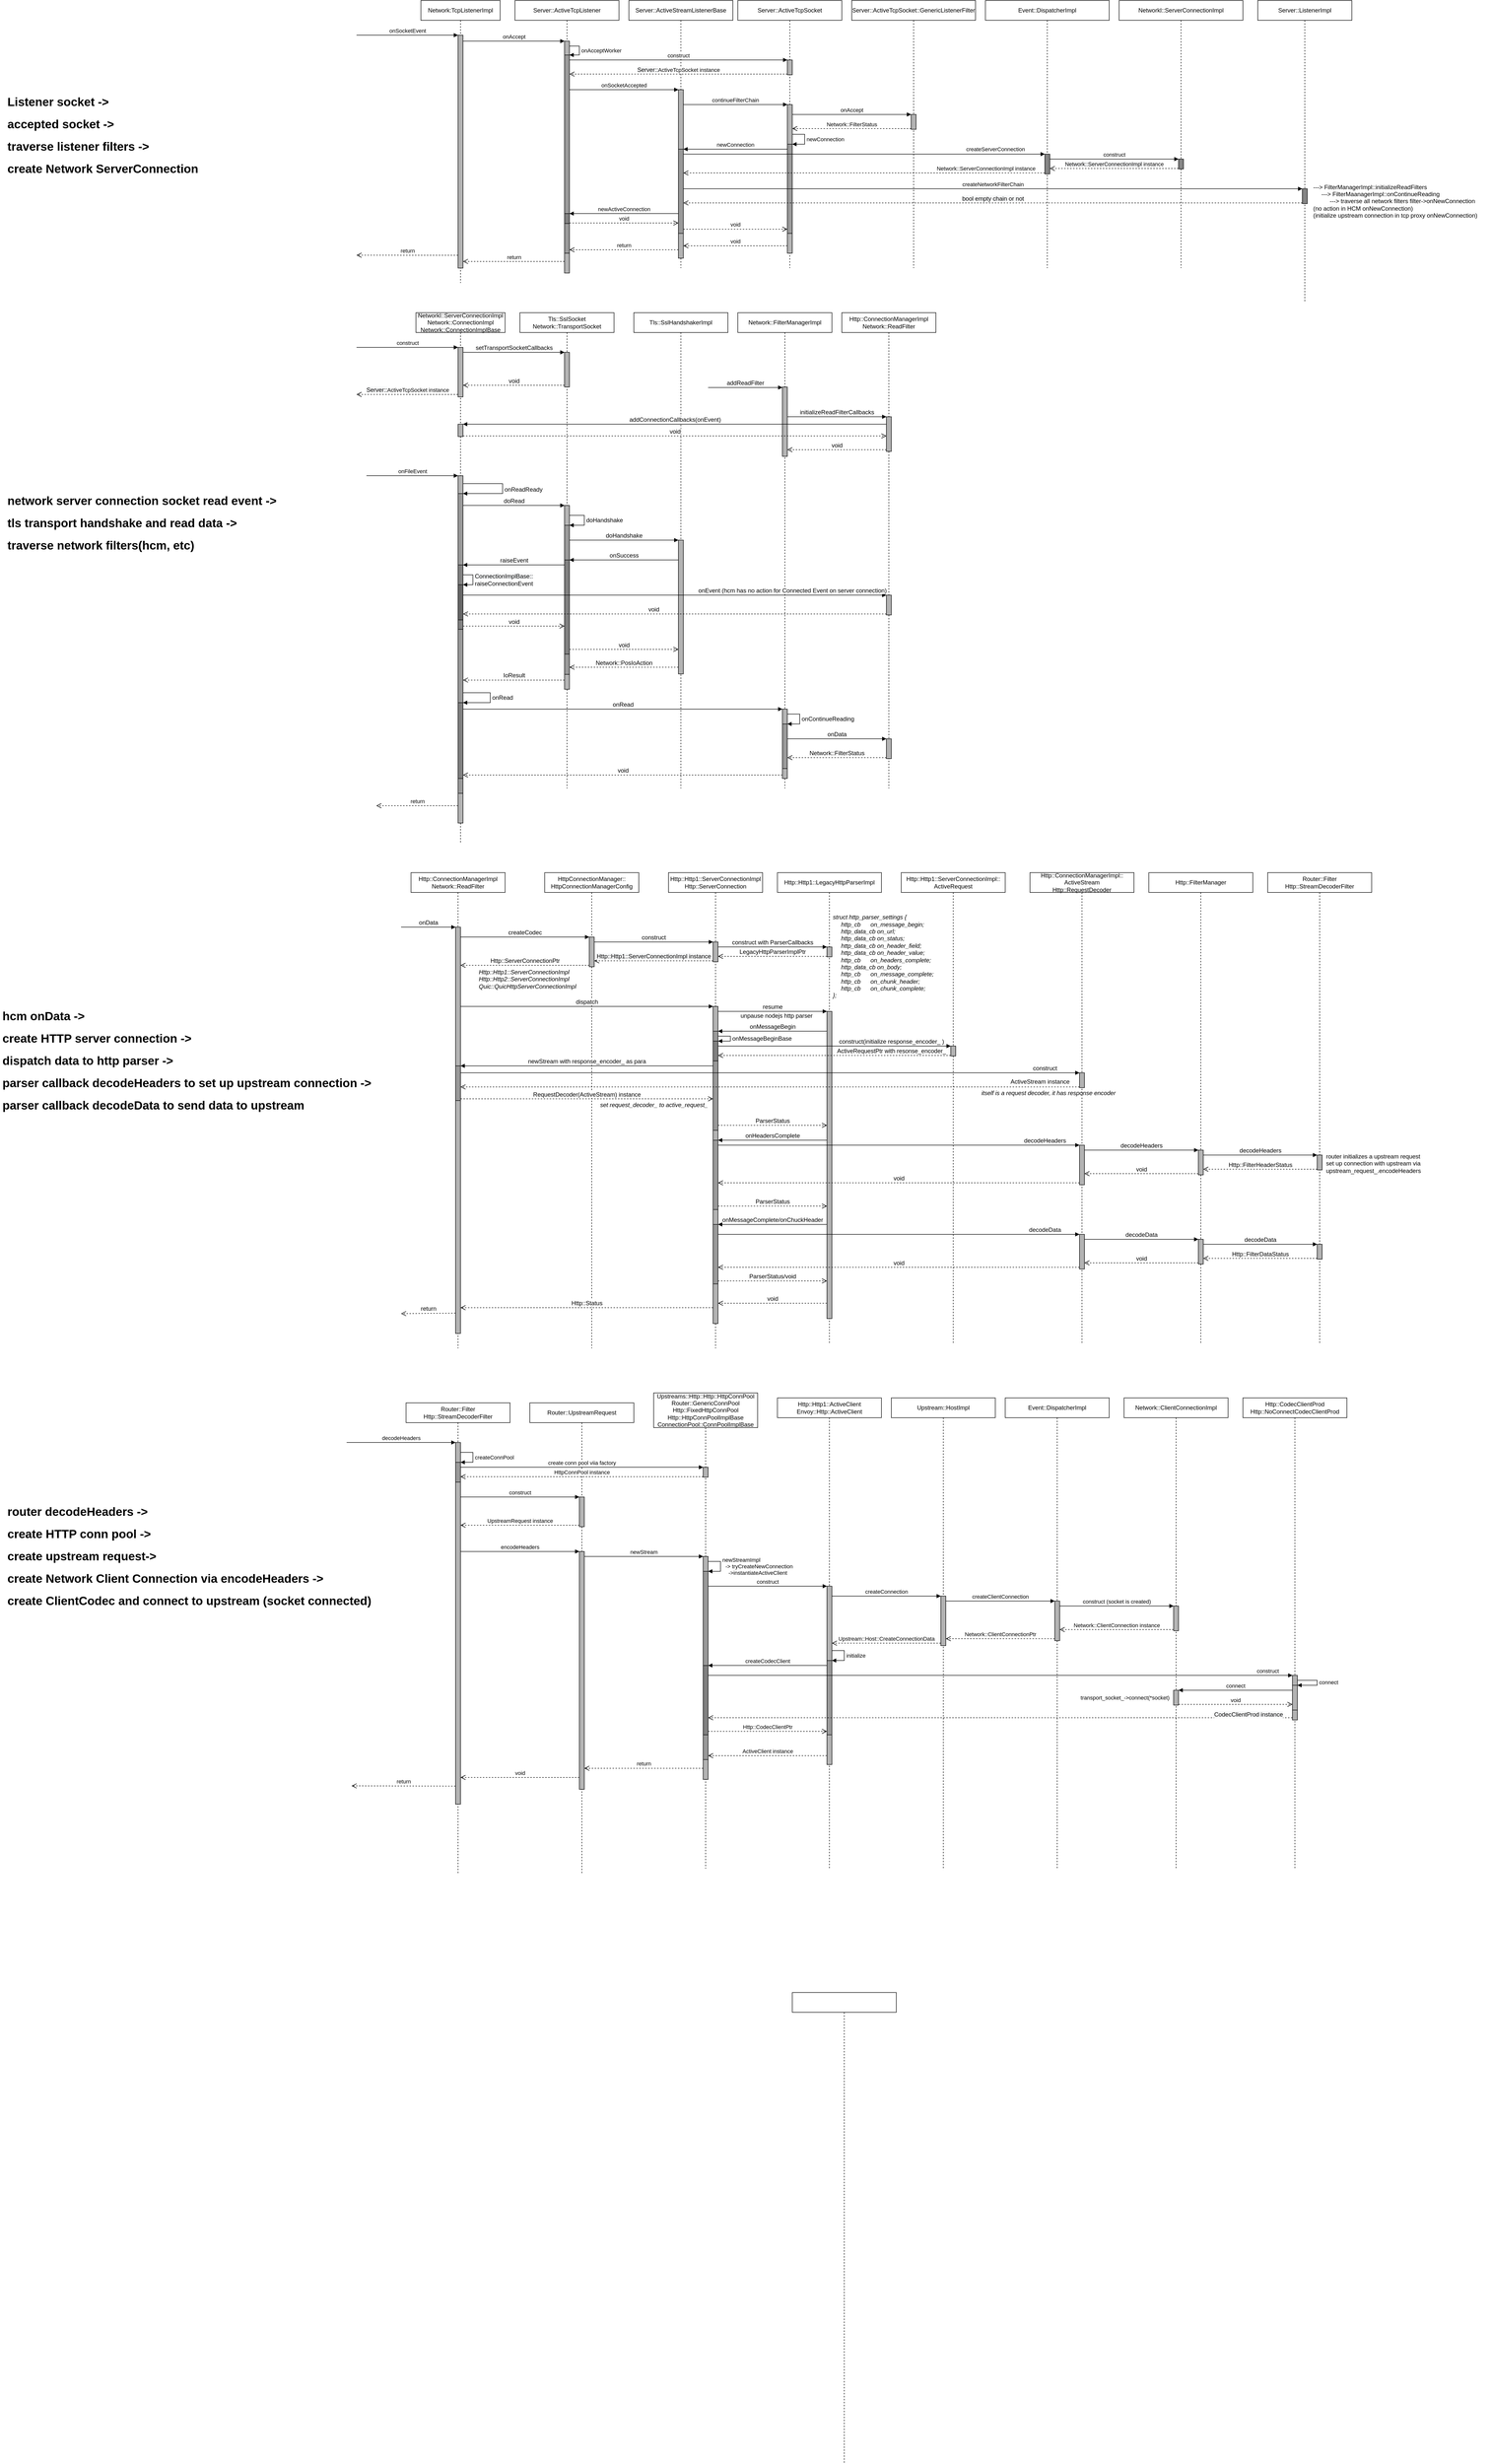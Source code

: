 <mxfile version="17.1.3" type="github">
  <diagram id="Rx53lf6qhBVuKlyR0qwF" name="Page-1">
    <mxGraphModel dx="5450" dy="1818" grid="1" gridSize="10" guides="1" tooltips="1" connect="1" arrows="1" fold="1" page="1" pageScale="1" pageWidth="850" pageHeight="1100" math="0" shadow="0">
      <root>
        <mxCell id="0" />
        <mxCell id="1" parent="0" />
        <mxCell id="oxs4wpGbw0wFUrqZdwVd-3" value="Server::ActiveTcpListener" style="shape=umlLifeline;perimeter=lifelinePerimeter;whiteSpace=wrap;html=1;container=1;collapsible=0;recursiveResize=0;outlineConnect=0;" parent="1" vertex="1">
          <mxGeometry x="160" y="130" width="210" height="550" as="geometry" />
        </mxCell>
        <mxCell id="oxs4wpGbw0wFUrqZdwVd-17" value="" style="html=1;points=[];perimeter=orthogonalPerimeter;strokeColor=default;fillColor=#B3B3B3;" parent="oxs4wpGbw0wFUrqZdwVd-3" vertex="1">
          <mxGeometry x="100" y="82" width="10" height="468" as="geometry" />
        </mxCell>
        <mxCell id="oxs4wpGbw0wFUrqZdwVd-22" value="" style="html=1;points=[];perimeter=orthogonalPerimeter;fillColor=#999999;" parent="oxs4wpGbw0wFUrqZdwVd-3" vertex="1">
          <mxGeometry x="100" y="110" width="10" height="400" as="geometry" />
        </mxCell>
        <mxCell id="oxs4wpGbw0wFUrqZdwVd-23" value="onAcceptWorker" style="edgeStyle=orthogonalEdgeStyle;html=1;align=left;spacingLeft=2;endArrow=block;rounded=0;entryX=1;entryY=0;" parent="oxs4wpGbw0wFUrqZdwVd-3" target="oxs4wpGbw0wFUrqZdwVd-22" edge="1">
          <mxGeometry relative="1" as="geometry">
            <mxPoint x="110" y="92" as="sourcePoint" />
            <Array as="points">
              <mxPoint x="130" y="92" />
            </Array>
          </mxGeometry>
        </mxCell>
        <mxCell id="rn_TyoC19n6ciJYK-s3--7" value="" style="html=1;points=[];perimeter=orthogonalPerimeter;fillColor=#808080;" vertex="1" parent="oxs4wpGbw0wFUrqZdwVd-3">
          <mxGeometry x="100" y="430" width="10" height="20" as="geometry" />
        </mxCell>
        <mxCell id="oxs4wpGbw0wFUrqZdwVd-7" value="Network:TcpListenerImpl" style="shape=umlLifeline;perimeter=lifelinePerimeter;whiteSpace=wrap;html=1;container=1;collapsible=0;recursiveResize=0;outlineConnect=0;" parent="1" vertex="1">
          <mxGeometry x="-30" y="130" width="160" height="570" as="geometry" />
        </mxCell>
        <mxCell id="oxs4wpGbw0wFUrqZdwVd-14" value="onSocketEvent" style="html=1;verticalAlign=bottom;endArrow=block;entryX=0;entryY=0;rounded=0;" parent="oxs4wpGbw0wFUrqZdwVd-7" target="oxs4wpGbw0wFUrqZdwVd-13" edge="1">
          <mxGeometry relative="1" as="geometry">
            <mxPoint x="-130" y="70" as="sourcePoint" />
          </mxGeometry>
        </mxCell>
        <mxCell id="oxs4wpGbw0wFUrqZdwVd-15" value="return" style="html=1;verticalAlign=bottom;endArrow=open;dashed=1;endSize=8;exitX=0;exitY=0.945;rounded=0;exitDx=0;exitDy=0;exitPerimeter=0;" parent="oxs4wpGbw0wFUrqZdwVd-7" source="oxs4wpGbw0wFUrqZdwVd-13" edge="1">
          <mxGeometry relative="1" as="geometry">
            <mxPoint x="-130" y="514" as="targetPoint" />
          </mxGeometry>
        </mxCell>
        <mxCell id="oxs4wpGbw0wFUrqZdwVd-13" value="" style="html=1;points=[];perimeter=orthogonalPerimeter;fillColor=#B3B3B3;" parent="oxs4wpGbw0wFUrqZdwVd-7" vertex="1">
          <mxGeometry x="75" y="70" width="10" height="470" as="geometry" />
        </mxCell>
        <mxCell id="oxs4wpGbw0wFUrqZdwVd-18" value="onAccept" style="html=1;verticalAlign=bottom;endArrow=block;entryX=0;entryY=0;rounded=0;" parent="1" target="oxs4wpGbw0wFUrqZdwVd-17" edge="1" source="oxs4wpGbw0wFUrqZdwVd-13">
          <mxGeometry relative="1" as="geometry">
            <mxPoint x="49.5" y="212" as="sourcePoint" />
          </mxGeometry>
        </mxCell>
        <mxCell id="oxs4wpGbw0wFUrqZdwVd-19" value="return" style="html=1;verticalAlign=bottom;endArrow=open;dashed=1;endSize=8;exitX=0;exitY=0.95;rounded=0;" parent="1" source="oxs4wpGbw0wFUrqZdwVd-17" target="oxs4wpGbw0wFUrqZdwVd-13" edge="1">
          <mxGeometry relative="1" as="geometry">
            <mxPoint x="49.5" y="288" as="targetPoint" />
          </mxGeometry>
        </mxCell>
        <mxCell id="oxs4wpGbw0wFUrqZdwVd-20" value="Server::ActiveStreamListenerBase" style="shape=umlLifeline;perimeter=lifelinePerimeter;whiteSpace=wrap;html=1;container=1;collapsible=0;recursiveResize=0;outlineConnect=0;" parent="1" vertex="1">
          <mxGeometry x="390" y="130" width="210" height="540" as="geometry" />
        </mxCell>
        <mxCell id="oxs4wpGbw0wFUrqZdwVd-26" value="" style="html=1;points=[];perimeter=orthogonalPerimeter;strokeColor=default;fillColor=#B3B3B3;" parent="oxs4wpGbw0wFUrqZdwVd-20" vertex="1">
          <mxGeometry x="100" y="180" width="10" height="340" as="geometry" />
        </mxCell>
        <mxCell id="rn_TyoC19n6ciJYK-s3--2" value="" style="html=1;points=[];perimeter=orthogonalPerimeter;fillColor=#999999;" vertex="1" parent="oxs4wpGbw0wFUrqZdwVd-20">
          <mxGeometry x="100" y="300" width="10" height="170" as="geometry" />
        </mxCell>
        <mxCell id="oxs4wpGbw0wFUrqZdwVd-27" value="onSocketAccepted" style="html=1;verticalAlign=bottom;endArrow=block;entryX=0;entryY=0;rounded=0;" parent="1" target="oxs4wpGbw0wFUrqZdwVd-26" edge="1" source="oxs4wpGbw0wFUrqZdwVd-22">
          <mxGeometry relative="1" as="geometry">
            <mxPoint x="270" y="270" as="sourcePoint" />
          </mxGeometry>
        </mxCell>
        <mxCell id="oxs4wpGbw0wFUrqZdwVd-28" value="return" style="html=1;verticalAlign=bottom;endArrow=open;dashed=1;endSize=8;exitX=0;exitY=0.95;rounded=0;" parent="1" source="oxs4wpGbw0wFUrqZdwVd-26" target="oxs4wpGbw0wFUrqZdwVd-22" edge="1">
          <mxGeometry relative="1" as="geometry">
            <mxPoint x="420" y="332" as="targetPoint" />
          </mxGeometry>
        </mxCell>
        <mxCell id="oxs4wpGbw0wFUrqZdwVd-29" value="Server::ActiveTcpSocket" style="shape=umlLifeline;perimeter=lifelinePerimeter;whiteSpace=wrap;html=1;container=1;collapsible=0;recursiveResize=0;outlineConnect=0;" parent="1" vertex="1">
          <mxGeometry x="610" y="130" width="210" height="540" as="geometry" />
        </mxCell>
        <mxCell id="oxs4wpGbw0wFUrqZdwVd-31" value="" style="html=1;points=[];perimeter=orthogonalPerimeter;strokeColor=default;fillColor=#B3B3B3;" parent="oxs4wpGbw0wFUrqZdwVd-29" vertex="1">
          <mxGeometry x="100" y="210" width="10" height="300" as="geometry" />
        </mxCell>
        <mxCell id="rn_TyoC19n6ciJYK-s3--5" value="" style="html=1;points=[];perimeter=orthogonalPerimeter;fillColor=#999999;" vertex="1" parent="oxs4wpGbw0wFUrqZdwVd-29">
          <mxGeometry x="100" y="290" width="10" height="180" as="geometry" />
        </mxCell>
        <mxCell id="rn_TyoC19n6ciJYK-s3--6" value="newConnection" style="edgeStyle=orthogonalEdgeStyle;html=1;align=left;spacingLeft=2;endArrow=block;rounded=0;entryX=1;entryY=0;" edge="1" target="rn_TyoC19n6ciJYK-s3--5" parent="oxs4wpGbw0wFUrqZdwVd-29" source="oxs4wpGbw0wFUrqZdwVd-31">
          <mxGeometry relative="1" as="geometry">
            <mxPoint x="105" y="300" as="sourcePoint" />
            <Array as="points">
              <mxPoint x="135" y="270" />
              <mxPoint x="135" y="290" />
            </Array>
          </mxGeometry>
        </mxCell>
        <mxCell id="rn_TyoC19n6ciJYK-s3--17" value="" style="html=1;points=[];perimeter=orthogonalPerimeter;fillColor=#B3B3B3;" vertex="1" parent="oxs4wpGbw0wFUrqZdwVd-29">
          <mxGeometry x="100" y="120" width="10" height="30" as="geometry" />
        </mxCell>
        <mxCell id="oxs4wpGbw0wFUrqZdwVd-32" value="continueFilterChain" style="html=1;verticalAlign=bottom;endArrow=block;entryX=0;entryY=0;rounded=0;" parent="1" source="oxs4wpGbw0wFUrqZdwVd-26" target="oxs4wpGbw0wFUrqZdwVd-31" edge="1">
          <mxGeometry relative="1" as="geometry">
            <mxPoint x="500" y="335" as="sourcePoint" />
          </mxGeometry>
        </mxCell>
        <mxCell id="oxs4wpGbw0wFUrqZdwVd-33" value="void" style="html=1;verticalAlign=bottom;endArrow=open;dashed=1;endSize=8;exitX=0;exitY=0.95;rounded=0;" parent="1" source="oxs4wpGbw0wFUrqZdwVd-31" target="oxs4wpGbw0wFUrqZdwVd-26" edge="1">
          <mxGeometry relative="1" as="geometry">
            <mxPoint x="640" y="411" as="targetPoint" />
          </mxGeometry>
        </mxCell>
        <mxCell id="oxs4wpGbw0wFUrqZdwVd-34" value="Server::ActiveTcpSocket::GenericListenerFilter" style="shape=umlLifeline;perimeter=lifelinePerimeter;whiteSpace=wrap;html=1;container=1;collapsible=0;recursiveResize=0;outlineConnect=0;" parent="1" vertex="1">
          <mxGeometry x="840" y="130" width="250" height="540" as="geometry" />
        </mxCell>
        <mxCell id="oxs4wpGbw0wFUrqZdwVd-36" value="" style="html=1;points=[];perimeter=orthogonalPerimeter;strokeColor=default;fillColor=#B3B3B3;" parent="oxs4wpGbw0wFUrqZdwVd-34" vertex="1">
          <mxGeometry x="120" y="230" width="10" height="30" as="geometry" />
        </mxCell>
        <mxCell id="oxs4wpGbw0wFUrqZdwVd-37" value="onAccept" style="html=1;verticalAlign=bottom;endArrow=block;entryX=0;entryY=0;rounded=0;" parent="1" source="oxs4wpGbw0wFUrqZdwVd-31" target="oxs4wpGbw0wFUrqZdwVd-36" edge="1">
          <mxGeometry relative="1" as="geometry">
            <mxPoint x="890" y="360" as="sourcePoint" />
          </mxGeometry>
        </mxCell>
        <mxCell id="oxs4wpGbw0wFUrqZdwVd-38" value="Network::FilterStatus" style="html=1;verticalAlign=bottom;endArrow=open;dashed=1;endSize=8;exitX=0;exitY=0.95;rounded=0;" parent="1" source="oxs4wpGbw0wFUrqZdwVd-36" target="oxs4wpGbw0wFUrqZdwVd-31" edge="1">
          <mxGeometry relative="1" as="geometry">
            <mxPoint x="890" y="436" as="targetPoint" />
          </mxGeometry>
        </mxCell>
        <mxCell id="rn_TyoC19n6ciJYK-s3--3" value="newConnection" style="html=1;verticalAlign=bottom;endArrow=block;entryX=1;entryY=0;rounded=0;" edge="1" target="rn_TyoC19n6ciJYK-s3--2" parent="1" source="oxs4wpGbw0wFUrqZdwVd-31">
          <mxGeometry relative="1" as="geometry">
            <mxPoint x="710" y="501" as="sourcePoint" />
          </mxGeometry>
        </mxCell>
        <mxCell id="rn_TyoC19n6ciJYK-s3--4" value="void" style="html=1;verticalAlign=bottom;endArrow=open;dashed=1;endSize=8;exitX=1;exitY=0.95;rounded=0;" edge="1" source="rn_TyoC19n6ciJYK-s3--2" parent="1" target="rn_TyoC19n6ciJYK-s3--5">
          <mxGeometry relative="1" as="geometry">
            <mxPoint x="710" y="567.5" as="targetPoint" />
          </mxGeometry>
        </mxCell>
        <mxCell id="rn_TyoC19n6ciJYK-s3--8" value="newActiveConnection" style="html=1;verticalAlign=bottom;endArrow=block;entryX=1;entryY=0;rounded=0;" edge="1" target="rn_TyoC19n6ciJYK-s3--7" parent="1" source="rn_TyoC19n6ciJYK-s3--2">
          <mxGeometry relative="1" as="geometry">
            <mxPoint x="330" y="510" as="sourcePoint" />
          </mxGeometry>
        </mxCell>
        <mxCell id="rn_TyoC19n6ciJYK-s3--9" value="void" style="html=1;verticalAlign=bottom;endArrow=open;dashed=1;endSize=8;exitX=1;exitY=0.95;rounded=0;" edge="1" source="rn_TyoC19n6ciJYK-s3--7" parent="1" target="rn_TyoC19n6ciJYK-s3--2">
          <mxGeometry relative="1" as="geometry">
            <mxPoint x="330" y="567" as="targetPoint" />
          </mxGeometry>
        </mxCell>
        <mxCell id="rn_TyoC19n6ciJYK-s3--12" value="Event::DispatcherImpl" style="shape=umlLifeline;perimeter=lifelinePerimeter;whiteSpace=wrap;html=1;container=1;collapsible=0;recursiveResize=0;outlineConnect=0;" vertex="1" parent="1">
          <mxGeometry x="1110" y="130" width="250" height="540" as="geometry" />
        </mxCell>
        <mxCell id="rn_TyoC19n6ciJYK-s3--14" value="" style="html=1;points=[];perimeter=orthogonalPerimeter;fillColor=#858585;" vertex="1" parent="rn_TyoC19n6ciJYK-s3--12">
          <mxGeometry x="120" y="310" width="10" height="40" as="geometry" />
        </mxCell>
        <mxCell id="rn_TyoC19n6ciJYK-s3--15" value="createServerConnection" style="html=1;verticalAlign=bottom;endArrow=block;entryX=0;entryY=0;rounded=0;" edge="1" target="rn_TyoC19n6ciJYK-s3--14" parent="1" source="rn_TyoC19n6ciJYK-s3--2">
          <mxGeometry x="0.726" y="1" relative="1" as="geometry">
            <mxPoint x="1160" y="491" as="sourcePoint" />
            <mxPoint as="offset" />
          </mxGeometry>
        </mxCell>
        <mxCell id="rn_TyoC19n6ciJYK-s3--16" value="Network::ServerConnectionImpl instance" style="html=1;verticalAlign=bottom;endArrow=open;dashed=1;endSize=8;exitX=0;exitY=0.95;rounded=0;" edge="1" source="rn_TyoC19n6ciJYK-s3--14" parent="1" target="rn_TyoC19n6ciJYK-s3--2">
          <mxGeometry x="-0.674" relative="1" as="geometry">
            <mxPoint x="495" y="580" as="targetPoint" />
            <mxPoint as="offset" />
          </mxGeometry>
        </mxCell>
        <mxCell id="rn_TyoC19n6ciJYK-s3--19" value="&lt;span style=&quot;font-size: 12px ; background-color: rgb(248 , 249 , 250)&quot;&gt;Server::&lt;/span&gt;ActiveTcpSocket instance" style="html=1;verticalAlign=bottom;endArrow=open;dashed=1;endSize=8;exitX=0;exitY=0.95;rounded=0;" edge="1" source="rn_TyoC19n6ciJYK-s3--17" parent="1" target="oxs4wpGbw0wFUrqZdwVd-22">
          <mxGeometry relative="1" as="geometry">
            <mxPoint x="270" y="280" as="targetPoint" />
          </mxGeometry>
        </mxCell>
        <mxCell id="rn_TyoC19n6ciJYK-s3--18" value="construct" style="html=1;verticalAlign=bottom;endArrow=block;entryX=0;entryY=0;rounded=0;" edge="1" target="rn_TyoC19n6ciJYK-s3--17" parent="1" source="oxs4wpGbw0wFUrqZdwVd-22">
          <mxGeometry relative="1" as="geometry">
            <mxPoint x="640" y="220" as="sourcePoint" />
          </mxGeometry>
        </mxCell>
        <mxCell id="rn_TyoC19n6ciJYK-s3--23" value="Networkl::ServerConnectionImpl" style="shape=umlLifeline;perimeter=lifelinePerimeter;whiteSpace=wrap;html=1;container=1;collapsible=0;recursiveResize=0;outlineConnect=0;" vertex="1" parent="1">
          <mxGeometry x="1380" y="130" width="250" height="540" as="geometry" />
        </mxCell>
        <mxCell id="rn_TyoC19n6ciJYK-s3--28" value="" style="html=1;points=[];perimeter=orthogonalPerimeter;fillColor=#858585;" vertex="1" parent="rn_TyoC19n6ciJYK-s3--23">
          <mxGeometry x="120" y="320" width="10" height="20" as="geometry" />
        </mxCell>
        <mxCell id="rn_TyoC19n6ciJYK-s3--30" value="construct" style="html=1;verticalAlign=bottom;endArrow=block;entryX=0;entryY=0;rounded=0;" edge="1" parent="1" target="rn_TyoC19n6ciJYK-s3--28" source="rn_TyoC19n6ciJYK-s3--14">
          <mxGeometry relative="1" as="geometry">
            <mxPoint x="1060" y="520.5" as="sourcePoint" />
          </mxGeometry>
        </mxCell>
        <mxCell id="rn_TyoC19n6ciJYK-s3--29" value="&lt;font style=&quot;font-size: 11px&quot;&gt;&lt;span style=&quot;background-color: rgb(248 , 249 , 250)&quot;&gt;Network::ServerConnectionImpl&lt;/span&gt;&amp;nbsp;instance&lt;/font&gt;" style="html=1;verticalAlign=bottom;endArrow=open;dashed=1;endSize=8;exitX=0;exitY=0.95;rounded=0;" edge="1" parent="1" source="rn_TyoC19n6ciJYK-s3--28" target="rn_TyoC19n6ciJYK-s3--14">
          <mxGeometry relative="1" as="geometry">
            <mxPoint x="1054.5" y="549" as="targetPoint" />
          </mxGeometry>
        </mxCell>
        <mxCell id="rn_TyoC19n6ciJYK-s3--31" value="Networkl::ServerConnectionImpl Network::ConnectionImpl&lt;br&gt;Network::ConnectionImplBase" style="shape=umlLifeline;perimeter=lifelinePerimeter;whiteSpace=wrap;html=1;container=1;collapsible=0;recursiveResize=0;outlineConnect=0;" vertex="1" parent="1">
          <mxGeometry x="-40" y="760" width="180" height="1070" as="geometry" />
        </mxCell>
        <mxCell id="rn_TyoC19n6ciJYK-s3--33" value="" style="html=1;points=[];perimeter=orthogonalPerimeter;fillColor=#B3B3B3;" vertex="1" parent="rn_TyoC19n6ciJYK-s3--31">
          <mxGeometry x="85" y="329" width="10" height="701" as="geometry" />
        </mxCell>
        <mxCell id="rn_TyoC19n6ciJYK-s3--34" value="onFileEvent" style="html=1;verticalAlign=bottom;endArrow=block;entryX=0;entryY=0;rounded=0;" edge="1" target="rn_TyoC19n6ciJYK-s3--33" parent="rn_TyoC19n6ciJYK-s3--31">
          <mxGeometry relative="1" as="geometry">
            <mxPoint x="-100" y="329" as="sourcePoint" />
          </mxGeometry>
        </mxCell>
        <mxCell id="rn_TyoC19n6ciJYK-s3--35" value="return" style="html=1;verticalAlign=bottom;endArrow=open;dashed=1;endSize=8;exitX=0;exitY=0.95;rounded=0;" edge="1" source="rn_TyoC19n6ciJYK-s3--33" parent="rn_TyoC19n6ciJYK-s3--31">
          <mxGeometry relative="1" as="geometry">
            <mxPoint x="-80" y="995" as="targetPoint" />
          </mxGeometry>
        </mxCell>
        <mxCell id="rn_TyoC19n6ciJYK-s3--38" value="" style="html=1;points=[];perimeter=orthogonalPerimeter;fontSize=18;fillColor=#999999;" vertex="1" parent="rn_TyoC19n6ciJYK-s3--31">
          <mxGeometry x="85" y="365" width="10" height="605" as="geometry" />
        </mxCell>
        <mxCell id="rn_TyoC19n6ciJYK-s3--39" value="&lt;font style=&quot;font-size: 12px&quot;&gt;onReadReady&lt;/font&gt;" style="edgeStyle=orthogonalEdgeStyle;html=1;align=left;spacingLeft=2;endArrow=block;rounded=0;entryX=1;entryY=0;fontSize=18;" edge="1" target="rn_TyoC19n6ciJYK-s3--38" parent="rn_TyoC19n6ciJYK-s3--31">
          <mxGeometry relative="1" as="geometry">
            <mxPoint x="95" y="345" as="sourcePoint" />
            <Array as="points">
              <mxPoint x="175" y="345" />
              <mxPoint x="175" y="365" />
            </Array>
          </mxGeometry>
        </mxCell>
        <mxCell id="rn_TyoC19n6ciJYK-s3--49" value="" style="html=1;points=[];perimeter=orthogonalPerimeter;fillColor=#B3B3B3;" vertex="1" parent="rn_TyoC19n6ciJYK-s3--31">
          <mxGeometry x="85" y="70" width="10" height="100" as="geometry" />
        </mxCell>
        <mxCell id="rn_TyoC19n6ciJYK-s3--50" value="construct" style="html=1;verticalAlign=bottom;endArrow=block;entryX=0;entryY=0;rounded=0;" edge="1" parent="rn_TyoC19n6ciJYK-s3--31" target="rn_TyoC19n6ciJYK-s3--49">
          <mxGeometry relative="1" as="geometry">
            <mxPoint x="-120" y="70" as="sourcePoint" />
          </mxGeometry>
        </mxCell>
        <mxCell id="rn_TyoC19n6ciJYK-s3--51" value="&lt;span style=&quot;font-size: 12px ; background-color: rgb(248 , 249 , 250)&quot;&gt;Server::&lt;/span&gt;ActiveTcpSocket instance" style="html=1;verticalAlign=bottom;endArrow=open;dashed=1;endSize=8;exitX=0;exitY=0.95;rounded=0;" edge="1" parent="rn_TyoC19n6ciJYK-s3--31" source="rn_TyoC19n6ciJYK-s3--49">
          <mxGeometry relative="1" as="geometry">
            <mxPoint x="-120" y="165" as="targetPoint" />
          </mxGeometry>
        </mxCell>
        <mxCell id="rn_TyoC19n6ciJYK-s3--83" value="" style="html=1;points=[];perimeter=orthogonalPerimeter;fontSize=12;fillColor=#808080;" vertex="1" parent="rn_TyoC19n6ciJYK-s3--31">
          <mxGeometry x="85" y="509" width="10" height="130" as="geometry" />
        </mxCell>
        <mxCell id="rn_TyoC19n6ciJYK-s3--86" value="" style="html=1;points=[];perimeter=orthogonalPerimeter;fontSize=12;fillColor=#666666;" vertex="1" parent="rn_TyoC19n6ciJYK-s3--31">
          <mxGeometry x="85" y="549" width="10" height="71" as="geometry" />
        </mxCell>
        <mxCell id="rn_TyoC19n6ciJYK-s3--87" value="&lt;span style=&quot;text-align: center ; background-color: rgb(248 , 249 , 250)&quot;&gt;ConnectionImplBase::&lt;br&gt;&lt;/span&gt;raiseConnectionEvent" style="edgeStyle=orthogonalEdgeStyle;html=1;align=left;spacingLeft=2;endArrow=block;rounded=0;entryX=1;entryY=0;fontSize=12;" edge="1" target="rn_TyoC19n6ciJYK-s3--86" parent="rn_TyoC19n6ciJYK-s3--31" source="rn_TyoC19n6ciJYK-s3--83">
          <mxGeometry relative="1" as="geometry">
            <mxPoint x="85" y="529" as="sourcePoint" />
            <Array as="points">
              <mxPoint x="115" y="529" />
              <mxPoint x="115" y="549" />
            </Array>
          </mxGeometry>
        </mxCell>
        <mxCell id="rn_TyoC19n6ciJYK-s3--96" value="" style="html=1;points=[];perimeter=orthogonalPerimeter;fontSize=12;fillColor=#B3B3B3;" vertex="1" parent="rn_TyoC19n6ciJYK-s3--31">
          <mxGeometry x="85" y="225" width="10" height="25" as="geometry" />
        </mxCell>
        <mxCell id="rn_TyoC19n6ciJYK-s3--112" value="" style="html=1;points=[];perimeter=orthogonalPerimeter;fontSize=12;fillColor=#808080;" vertex="1" parent="rn_TyoC19n6ciJYK-s3--31">
          <mxGeometry x="85" y="787" width="10" height="153" as="geometry" />
        </mxCell>
        <mxCell id="rn_TyoC19n6ciJYK-s3--113" value="onRead" style="edgeStyle=orthogonalEdgeStyle;html=1;align=left;spacingLeft=2;endArrow=block;rounded=0;entryX=1;entryY=0;fontSize=12;" edge="1" target="rn_TyoC19n6ciJYK-s3--112" parent="rn_TyoC19n6ciJYK-s3--31" source="rn_TyoC19n6ciJYK-s3--38">
          <mxGeometry relative="1" as="geometry">
            <mxPoint x="95" y="767" as="sourcePoint" />
            <Array as="points">
              <mxPoint x="150" y="767" />
              <mxPoint x="150" y="787" />
            </Array>
          </mxGeometry>
        </mxCell>
        <mxCell id="rn_TyoC19n6ciJYK-s3--41" value="Tls::SslSocket&lt;br&gt;Network::TransportSocket" style="shape=umlLifeline;perimeter=lifelinePerimeter;whiteSpace=wrap;html=1;container=1;collapsible=0;recursiveResize=0;outlineConnect=0;" vertex="1" parent="1">
          <mxGeometry x="170" y="760" width="190" height="960" as="geometry" />
        </mxCell>
        <mxCell id="rn_TyoC19n6ciJYK-s3--52" value="" style="html=1;points=[];perimeter=orthogonalPerimeter;fontSize=12;fillColor=#B3B3B3;" vertex="1" parent="rn_TyoC19n6ciJYK-s3--41">
          <mxGeometry x="90" y="80" width="10" height="70" as="geometry" />
        </mxCell>
        <mxCell id="rn_TyoC19n6ciJYK-s3--55" value="" style="html=1;points=[];perimeter=orthogonalPerimeter;fontSize=12;fillColor=#B3B3B3;" vertex="1" parent="rn_TyoC19n6ciJYK-s3--41">
          <mxGeometry x="90" y="389" width="10" height="371" as="geometry" />
        </mxCell>
        <mxCell id="rn_TyoC19n6ciJYK-s3--62" value="" style="html=1;points=[];perimeter=orthogonalPerimeter;fontSize=12;fillColor=#999999;" vertex="1" parent="rn_TyoC19n6ciJYK-s3--41">
          <mxGeometry x="90" y="429" width="10" height="301" as="geometry" />
        </mxCell>
        <mxCell id="rn_TyoC19n6ciJYK-s3--63" value="doHandshake" style="edgeStyle=orthogonalEdgeStyle;html=1;align=left;spacingLeft=2;endArrow=block;rounded=0;entryX=1;entryY=0;fontSize=12;" edge="1" target="rn_TyoC19n6ciJYK-s3--62" parent="rn_TyoC19n6ciJYK-s3--41">
          <mxGeometry x="0.292" relative="1" as="geometry">
            <mxPoint x="100" y="442" as="sourcePoint" />
            <Array as="points">
              <mxPoint x="100" y="409" />
              <mxPoint x="130" y="409" />
              <mxPoint x="130" y="429" />
              <mxPoint x="100" y="429" />
            </Array>
            <mxPoint as="offset" />
          </mxGeometry>
        </mxCell>
        <mxCell id="rn_TyoC19n6ciJYK-s3--80" value="" style="html=1;points=[];perimeter=orthogonalPerimeter;fontSize=12;fillColor=#808080;" vertex="1" parent="rn_TyoC19n6ciJYK-s3--41">
          <mxGeometry x="90" y="499" width="10" height="190" as="geometry" />
        </mxCell>
        <mxCell id="rn_TyoC19n6ciJYK-s3--53" value="setTransportSocketCallbacks" style="html=1;verticalAlign=bottom;endArrow=block;entryX=0;entryY=0;rounded=0;fontSize=12;" edge="1" target="rn_TyoC19n6ciJYK-s3--52" parent="1" source="rn_TyoC19n6ciJYK-s3--49">
          <mxGeometry relative="1" as="geometry">
            <mxPoint x="190" y="840" as="sourcePoint" />
          </mxGeometry>
        </mxCell>
        <mxCell id="rn_TyoC19n6ciJYK-s3--54" value="void" style="html=1;verticalAlign=bottom;endArrow=open;dashed=1;endSize=8;exitX=0;exitY=0.95;rounded=0;fontSize=12;" edge="1" source="rn_TyoC19n6ciJYK-s3--52" parent="1" target="rn_TyoC19n6ciJYK-s3--49">
          <mxGeometry relative="1" as="geometry">
            <mxPoint x="190" y="916" as="targetPoint" />
          </mxGeometry>
        </mxCell>
        <mxCell id="rn_TyoC19n6ciJYK-s3--56" value="doRead" style="html=1;verticalAlign=bottom;endArrow=block;entryX=0;entryY=0;rounded=0;fontSize=12;" edge="1" target="rn_TyoC19n6ciJYK-s3--55" parent="1" source="rn_TyoC19n6ciJYK-s3--38">
          <mxGeometry relative="1" as="geometry">
            <mxPoint x="190" y="1149" as="sourcePoint" />
          </mxGeometry>
        </mxCell>
        <mxCell id="rn_TyoC19n6ciJYK-s3--57" value="IoResult" style="html=1;verticalAlign=bottom;endArrow=open;dashed=1;endSize=8;exitX=0;exitY=0.95;rounded=0;fontSize=12;" edge="1" source="rn_TyoC19n6ciJYK-s3--55" parent="1" target="rn_TyoC19n6ciJYK-s3--38">
          <mxGeometry relative="1" as="geometry">
            <mxPoint x="190" y="1225" as="targetPoint" />
          </mxGeometry>
        </mxCell>
        <mxCell id="rn_TyoC19n6ciJYK-s3--64" value="Tls::SslHandshakerImpl" style="shape=umlLifeline;perimeter=lifelinePerimeter;whiteSpace=wrap;html=1;container=1;collapsible=0;recursiveResize=0;outlineConnect=0;" vertex="1" parent="1">
          <mxGeometry x="400" y="760" width="190" height="960" as="geometry" />
        </mxCell>
        <mxCell id="rn_TyoC19n6ciJYK-s3--70" value="" style="html=1;points=[];perimeter=orthogonalPerimeter;fontSize=12;fillColor=#B3B3B3;" vertex="1" parent="rn_TyoC19n6ciJYK-s3--64">
          <mxGeometry x="90" y="459" width="10" height="270" as="geometry" />
        </mxCell>
        <mxCell id="rn_TyoC19n6ciJYK-s3--73" value="Network::FilterManagerImpl" style="shape=umlLifeline;perimeter=lifelinePerimeter;whiteSpace=wrap;html=1;container=1;collapsible=0;recursiveResize=0;outlineConnect=0;" vertex="1" parent="1">
          <mxGeometry x="610" y="760" width="190" height="960" as="geometry" />
        </mxCell>
        <mxCell id="rn_TyoC19n6ciJYK-s3--89" value="" style="html=1;points=[];perimeter=orthogonalPerimeter;fontSize=12;fillColor=#B3B3B3;" vertex="1" parent="rn_TyoC19n6ciJYK-s3--73">
          <mxGeometry x="90" y="150" width="10" height="140" as="geometry" />
        </mxCell>
        <mxCell id="rn_TyoC19n6ciJYK-s3--103" value="addReadFilter" style="html=1;verticalAlign=bottom;endArrow=block;rounded=0;fontSize=12;" edge="1" target="rn_TyoC19n6ciJYK-s3--89" parent="rn_TyoC19n6ciJYK-s3--73">
          <mxGeometry relative="1" as="geometry">
            <mxPoint x="-60" y="151" as="sourcePoint" />
            <mxPoint x="90" y="151" as="targetPoint" />
          </mxGeometry>
        </mxCell>
        <mxCell id="rn_TyoC19n6ciJYK-s3--114" value="" style="html=1;points=[];perimeter=orthogonalPerimeter;fontSize=12;fillColor=#B3B3B3;" vertex="1" parent="rn_TyoC19n6ciJYK-s3--73">
          <mxGeometry x="90" y="800" width="10" height="140" as="geometry" />
        </mxCell>
        <mxCell id="rn_TyoC19n6ciJYK-s3--124" value="" style="html=1;points=[];perimeter=orthogonalPerimeter;fontSize=12;fillColor=#999999;" vertex="1" parent="rn_TyoC19n6ciJYK-s3--73">
          <mxGeometry x="90" y="830" width="10" height="90" as="geometry" />
        </mxCell>
        <mxCell id="rn_TyoC19n6ciJYK-s3--125" value="onContinueReading" style="edgeStyle=orthogonalEdgeStyle;html=1;align=left;spacingLeft=2;endArrow=block;rounded=0;entryX=1;entryY=0;fontSize=12;" edge="1" target="rn_TyoC19n6ciJYK-s3--124" parent="rn_TyoC19n6ciJYK-s3--73" source="rn_TyoC19n6ciJYK-s3--114">
          <mxGeometry relative="1" as="geometry">
            <mxPoint x="95" y="810" as="sourcePoint" />
            <Array as="points">
              <mxPoint x="125" y="810" />
              <mxPoint x="125" y="830" />
            </Array>
          </mxGeometry>
        </mxCell>
        <mxCell id="rn_TyoC19n6ciJYK-s3--77" value="&lt;span&gt;Http::ConnectionManagerImpl&lt;br&gt;Network::ReadFilter&lt;br&gt;&lt;/span&gt;" style="shape=umlLifeline;perimeter=lifelinePerimeter;whiteSpace=wrap;html=1;container=1;collapsible=0;recursiveResize=0;outlineConnect=0;" vertex="1" parent="1">
          <mxGeometry x="820" y="760" width="190" height="960" as="geometry" />
        </mxCell>
        <mxCell id="rn_TyoC19n6ciJYK-s3--92" value="" style="html=1;points=[];perimeter=orthogonalPerimeter;fontSize=12;fillColor=#B3B3B3;" vertex="1" parent="rn_TyoC19n6ciJYK-s3--77">
          <mxGeometry x="90" y="210" width="10" height="70" as="geometry" />
        </mxCell>
        <mxCell id="rn_TyoC19n6ciJYK-s3--107" value="" style="html=1;points=[];perimeter=orthogonalPerimeter;fontSize=12;fillColor=#B3B3B3;" vertex="1" parent="rn_TyoC19n6ciJYK-s3--77">
          <mxGeometry x="90" y="570" width="10" height="40" as="geometry" />
        </mxCell>
        <mxCell id="rn_TyoC19n6ciJYK-s3--126" value="" style="html=1;points=[];perimeter=orthogonalPerimeter;fontSize=12;fillColor=#B3B3B3;" vertex="1" parent="rn_TyoC19n6ciJYK-s3--77">
          <mxGeometry x="90" y="860" width="10" height="40" as="geometry" />
        </mxCell>
        <mxCell id="rn_TyoC19n6ciJYK-s3--71" value="doHandshake" style="html=1;verticalAlign=bottom;endArrow=block;entryX=0;entryY=0;rounded=0;fontSize=12;" edge="1" target="rn_TyoC19n6ciJYK-s3--70" parent="1" source="rn_TyoC19n6ciJYK-s3--62">
          <mxGeometry relative="1" as="geometry">
            <mxPoint x="420" y="1204" as="sourcePoint" />
          </mxGeometry>
        </mxCell>
        <mxCell id="rn_TyoC19n6ciJYK-s3--72" value="Network::PosIoAction" style="html=1;verticalAlign=bottom;endArrow=open;dashed=1;endSize=8;exitX=0;exitY=0.95;rounded=0;fontSize=12;" edge="1" source="rn_TyoC19n6ciJYK-s3--70" parent="1" target="rn_TyoC19n6ciJYK-s3--62">
          <mxGeometry relative="1" as="geometry">
            <mxPoint x="420" y="1280" as="targetPoint" />
          </mxGeometry>
        </mxCell>
        <mxCell id="rn_TyoC19n6ciJYK-s3--82" value="void" style="html=1;verticalAlign=bottom;endArrow=open;dashed=1;endSize=8;exitX=1;exitY=0.95;rounded=0;fontSize=12;" edge="1" source="rn_TyoC19n6ciJYK-s3--80" parent="1" target="rn_TyoC19n6ciJYK-s3--70">
          <mxGeometry relative="1" as="geometry">
            <mxPoint x="330" y="1286" as="targetPoint" />
          </mxGeometry>
        </mxCell>
        <mxCell id="rn_TyoC19n6ciJYK-s3--81" value="onSuccess" style="html=1;verticalAlign=bottom;endArrow=block;entryX=1;entryY=0;rounded=0;fontSize=12;" edge="1" target="rn_TyoC19n6ciJYK-s3--80" parent="1" source="rn_TyoC19n6ciJYK-s3--70">
          <mxGeometry relative="1" as="geometry">
            <mxPoint x="330" y="1229" as="sourcePoint" />
          </mxGeometry>
        </mxCell>
        <mxCell id="rn_TyoC19n6ciJYK-s3--84" value="raiseEvent" style="html=1;verticalAlign=bottom;endArrow=block;entryX=1;entryY=0;rounded=0;fontSize=12;" edge="1" target="rn_TyoC19n6ciJYK-s3--83" parent="1" source="rn_TyoC19n6ciJYK-s3--80">
          <mxGeometry relative="1" as="geometry">
            <mxPoint x="115" y="1289" as="sourcePoint" />
          </mxGeometry>
        </mxCell>
        <mxCell id="rn_TyoC19n6ciJYK-s3--85" value="void" style="html=1;verticalAlign=bottom;endArrow=open;dashed=1;endSize=8;exitX=1;exitY=0.95;rounded=0;fontSize=12;" edge="1" source="rn_TyoC19n6ciJYK-s3--83" parent="1" target="rn_TyoC19n6ciJYK-s3--80">
          <mxGeometry relative="1" as="geometry">
            <mxPoint x="115" y="1346" as="targetPoint" />
          </mxGeometry>
        </mxCell>
        <mxCell id="rn_TyoC19n6ciJYK-s3--93" value="initializeReadFilterCallbacks" style="html=1;verticalAlign=bottom;endArrow=block;entryX=0;entryY=0;rounded=0;fontSize=12;" edge="1" target="rn_TyoC19n6ciJYK-s3--92" parent="1" source="rn_TyoC19n6ciJYK-s3--89">
          <mxGeometry relative="1" as="geometry">
            <mxPoint x="840" y="950" as="sourcePoint" />
          </mxGeometry>
        </mxCell>
        <mxCell id="rn_TyoC19n6ciJYK-s3--94" value="void" style="html=1;verticalAlign=bottom;endArrow=open;dashed=1;endSize=8;exitX=0;exitY=0.95;rounded=0;fontSize=12;" edge="1" source="rn_TyoC19n6ciJYK-s3--92" parent="1" target="rn_TyoC19n6ciJYK-s3--89">
          <mxGeometry relative="1" as="geometry">
            <mxPoint x="840" y="1026" as="targetPoint" />
          </mxGeometry>
        </mxCell>
        <mxCell id="rn_TyoC19n6ciJYK-s3--97" value="addConnectionCallbacks(onEvent)" style="html=1;verticalAlign=bottom;endArrow=block;entryX=1;entryY=0;rounded=0;fontSize=12;" edge="1" target="rn_TyoC19n6ciJYK-s3--96" parent="1" source="rn_TyoC19n6ciJYK-s3--92">
          <mxGeometry relative="1" as="geometry">
            <mxPoint x="115" y="965" as="sourcePoint" />
          </mxGeometry>
        </mxCell>
        <mxCell id="rn_TyoC19n6ciJYK-s3--98" value="void" style="html=1;verticalAlign=bottom;endArrow=open;dashed=1;endSize=8;exitX=1;exitY=0.95;rounded=0;fontSize=12;" edge="1" source="rn_TyoC19n6ciJYK-s3--96" parent="1" target="rn_TyoC19n6ciJYK-s3--92">
          <mxGeometry relative="1" as="geometry">
            <mxPoint x="115" y="1022" as="targetPoint" />
          </mxGeometry>
        </mxCell>
        <mxCell id="rn_TyoC19n6ciJYK-s3--108" value="onEvent (hcm has no action for Connected Event on server connection)" style="html=1;verticalAlign=bottom;endArrow=block;entryX=0;entryY=0;rounded=0;fontSize=12;" edge="1" target="rn_TyoC19n6ciJYK-s3--107" parent="1" source="rn_TyoC19n6ciJYK-s3--86">
          <mxGeometry x="0.556" relative="1" as="geometry">
            <mxPoint x="840" y="1314" as="sourcePoint" />
            <mxPoint as="offset" />
          </mxGeometry>
        </mxCell>
        <mxCell id="rn_TyoC19n6ciJYK-s3--109" value="void" style="html=1;verticalAlign=bottom;endArrow=open;dashed=1;endSize=8;exitX=0;exitY=0.95;rounded=0;fontSize=12;" edge="1" source="rn_TyoC19n6ciJYK-s3--107" parent="1" target="rn_TyoC19n6ciJYK-s3--86">
          <mxGeometry x="0.099" relative="1" as="geometry">
            <mxPoint x="840" y="1390" as="targetPoint" />
            <mxPoint as="offset" />
          </mxGeometry>
        </mxCell>
        <mxCell id="rn_TyoC19n6ciJYK-s3--115" value="onRead" style="html=1;verticalAlign=bottom;endArrow=block;entryX=0;entryY=0;rounded=0;fontSize=12;" edge="1" target="rn_TyoC19n6ciJYK-s3--114" parent="1" source="rn_TyoC19n6ciJYK-s3--112">
          <mxGeometry relative="1" as="geometry">
            <mxPoint x="630" y="1560" as="sourcePoint" />
          </mxGeometry>
        </mxCell>
        <mxCell id="rn_TyoC19n6ciJYK-s3--116" value="void" style="html=1;verticalAlign=bottom;endArrow=open;dashed=1;endSize=8;exitX=0;exitY=0.95;rounded=0;fontSize=12;" edge="1" source="rn_TyoC19n6ciJYK-s3--114" parent="1" target="rn_TyoC19n6ciJYK-s3--112">
          <mxGeometry relative="1" as="geometry">
            <mxPoint x="630" y="1636" as="targetPoint" />
          </mxGeometry>
        </mxCell>
        <mxCell id="rn_TyoC19n6ciJYK-s3--117" value="Server::ListenerImpl" style="shape=umlLifeline;perimeter=lifelinePerimeter;whiteSpace=wrap;html=1;container=1;collapsible=0;recursiveResize=0;outlineConnect=0;" vertex="1" parent="1">
          <mxGeometry x="1660" y="130" width="190" height="610" as="geometry" />
        </mxCell>
        <mxCell id="rn_TyoC19n6ciJYK-s3--119" value="" style="html=1;points=[];perimeter=orthogonalPerimeter;fillColor=#858585;" vertex="1" parent="rn_TyoC19n6ciJYK-s3--117">
          <mxGeometry x="90" y="380" width="10" height="30" as="geometry" />
        </mxCell>
        <mxCell id="rn_TyoC19n6ciJYK-s3--120" value="createNetworkFilterChain" style="html=1;verticalAlign=bottom;endArrow=block;entryX=0;entryY=0;rounded=0;" edge="1" parent="1" target="rn_TyoC19n6ciJYK-s3--119" source="rn_TyoC19n6ciJYK-s3--2">
          <mxGeometry relative="1" as="geometry">
            <mxPoint x="1490" y="495" as="sourcePoint" />
          </mxGeometry>
        </mxCell>
        <mxCell id="rn_TyoC19n6ciJYK-s3--121" value="&lt;span style=&quot;font-size: 12px ; background-color: rgb(248 , 249 , 250)&quot;&gt;bool empty chain or not&lt;/span&gt;" style="html=1;verticalAlign=bottom;endArrow=open;dashed=1;endSize=8;exitX=0;exitY=0.95;rounded=0;" edge="1" parent="1" source="rn_TyoC19n6ciJYK-s3--119" target="rn_TyoC19n6ciJYK-s3--2">
          <mxGeometry relative="1" as="geometry">
            <mxPoint x="1490" y="523.5" as="targetPoint" />
          </mxGeometry>
        </mxCell>
        <mxCell id="rn_TyoC19n6ciJYK-s3--123" value="---&amp;gt; FilterManagerImpl::initializeReadFilters&lt;br&gt;&amp;nbsp; &amp;nbsp; &amp;nbsp;---&amp;gt; FilterMaanagerImpl::onContinueReading&lt;br&gt;&amp;nbsp; &amp;nbsp; &amp;nbsp; &amp;nbsp; &amp;nbsp; ---&amp;gt; traverse all network filters filter-&amp;gt;onNewConnection&lt;br&gt;(no action in HCM onNewConnection)&lt;br&gt;(initialize upstream connection in tcp proxy onNewConnection)" style="text;html=1;strokeColor=none;fillColor=none;align=left;verticalAlign=middle;whiteSpace=wrap;rounded=0;fontSize=12;" vertex="1" parent="1">
          <mxGeometry x="1770" y="500" width="360" height="70" as="geometry" />
        </mxCell>
        <mxCell id="rn_TyoC19n6ciJYK-s3--128" value="Network::FilterStatus" style="html=1;verticalAlign=bottom;endArrow=open;dashed=1;endSize=8;exitX=0;exitY=0.95;rounded=0;fontSize=12;" edge="1" source="rn_TyoC19n6ciJYK-s3--126" parent="1" target="rn_TyoC19n6ciJYK-s3--124">
          <mxGeometry relative="1" as="geometry">
            <mxPoint x="840" y="1676" as="targetPoint" />
          </mxGeometry>
        </mxCell>
        <mxCell id="rn_TyoC19n6ciJYK-s3--127" value="onData" style="html=1;verticalAlign=bottom;endArrow=block;entryX=0;entryY=0;rounded=0;fontSize=12;" edge="1" target="rn_TyoC19n6ciJYK-s3--126" parent="1" source="rn_TyoC19n6ciJYK-s3--124">
          <mxGeometry relative="1" as="geometry">
            <mxPoint x="840" y="1600" as="sourcePoint" />
          </mxGeometry>
        </mxCell>
        <mxCell id="rn_TyoC19n6ciJYK-s3--155" value="Upstreams::Http::Http::HttpConnPool&lt;br&gt;Router::GenericConnPool&lt;br&gt;Http::FixedHttpConnPool&lt;br&gt;Http::HttpConnPoolImplBase&lt;br&gt;&lt;span style=&quot;font-size: 12px&quot;&gt;ConnectionPool::ConnPoolImplBase&lt;/span&gt;" style="shape=umlLifeline;perimeter=lifelinePerimeter;whiteSpace=wrap;html=1;container=1;collapsible=0;recursiveResize=0;outlineConnect=0;size=70;" vertex="1" parent="1">
          <mxGeometry x="440" y="2940" width="210" height="960" as="geometry" />
        </mxCell>
        <mxCell id="rn_TyoC19n6ciJYK-s3--261" value="" style="html=1;points=[];perimeter=orthogonalPerimeter;fontSize=11;fillColor=#B3B3B3;" vertex="1" parent="rn_TyoC19n6ciJYK-s3--155">
          <mxGeometry x="100" y="150" width="10" height="20" as="geometry" />
        </mxCell>
        <mxCell id="rn_TyoC19n6ciJYK-s3--270" value="" style="html=1;points=[];perimeter=orthogonalPerimeter;fontSize=11;fillColor=#B3B3B3;" vertex="1" parent="rn_TyoC19n6ciJYK-s3--155">
          <mxGeometry x="100" y="330" width="10" height="450" as="geometry" />
        </mxCell>
        <mxCell id="rn_TyoC19n6ciJYK-s3--276" value="" style="html=1;points=[];perimeter=orthogonalPerimeter;fontSize=11;fillColor=#999999;" vertex="1" parent="rn_TyoC19n6ciJYK-s3--155">
          <mxGeometry x="100" y="360" width="10" height="380" as="geometry" />
        </mxCell>
        <mxCell id="rn_TyoC19n6ciJYK-s3--277" value="newStreamImpl&lt;br&gt;&amp;nbsp; -&amp;gt; tryCreateNewConnection&lt;br&gt;&amp;nbsp; &amp;nbsp; -&amp;gt;instantiateActiveClient" style="edgeStyle=orthogonalEdgeStyle;html=1;align=left;spacingLeft=2;endArrow=block;rounded=0;entryX=1;entryY=0;fontSize=11;" edge="1" target="rn_TyoC19n6ciJYK-s3--276" parent="rn_TyoC19n6ciJYK-s3--155" source="rn_TyoC19n6ciJYK-s3--270">
          <mxGeometry relative="1" as="geometry">
            <mxPoint x="105" y="340" as="sourcePoint" />
            <Array as="points">
              <mxPoint x="135" y="340" />
              <mxPoint x="135" y="360" />
            </Array>
          </mxGeometry>
        </mxCell>
        <mxCell id="rn_TyoC19n6ciJYK-s3--298" value="" style="html=1;points=[];perimeter=orthogonalPerimeter;fontSize=11;fillColor=#808080;" vertex="1" parent="rn_TyoC19n6ciJYK-s3--155">
          <mxGeometry x="100" y="550" width="10" height="140" as="geometry" />
        </mxCell>
        <mxCell id="rn_TyoC19n6ciJYK-s3--169" value="&lt;span&gt;Http::ConnectionManagerImpl&lt;/span&gt;&lt;br&gt;&lt;span&gt;Network::ReadFilter&lt;/span&gt;" style="shape=umlLifeline;perimeter=lifelinePerimeter;whiteSpace=wrap;html=1;container=1;collapsible=0;recursiveResize=0;outlineConnect=0;" vertex="1" parent="1">
          <mxGeometry x="-50" y="1890" width="190" height="960" as="geometry" />
        </mxCell>
        <mxCell id="rn_TyoC19n6ciJYK-s3--170" value="" style="html=1;points=[];perimeter=orthogonalPerimeter;fontSize=12;fillColor=#B3B3B3;" vertex="1" parent="rn_TyoC19n6ciJYK-s3--169">
          <mxGeometry x="90" y="110" width="10" height="820" as="geometry" />
        </mxCell>
        <mxCell id="rn_TyoC19n6ciJYK-s3--171" value="onData" style="html=1;verticalAlign=bottom;endArrow=block;entryX=0;entryY=0;rounded=0;fontSize=12;" edge="1" parent="rn_TyoC19n6ciJYK-s3--169" target="rn_TyoC19n6ciJYK-s3--170">
          <mxGeometry relative="1" as="geometry">
            <mxPoint x="-20" y="110" as="sourcePoint" />
          </mxGeometry>
        </mxCell>
        <mxCell id="rn_TyoC19n6ciJYK-s3--172" value="return" style="html=1;verticalAlign=bottom;endArrow=open;dashed=1;endSize=8;exitX=0;exitY=0.95;rounded=0;fontSize=12;" edge="1" parent="rn_TyoC19n6ciJYK-s3--169" source="rn_TyoC19n6ciJYK-s3--170">
          <mxGeometry relative="1" as="geometry">
            <mxPoint x="-20" y="890" as="targetPoint" />
          </mxGeometry>
        </mxCell>
        <mxCell id="rn_TyoC19n6ciJYK-s3--208" value="" style="html=1;points=[];perimeter=orthogonalPerimeter;fontSize=12;fillColor=#999999;" vertex="1" parent="rn_TyoC19n6ciJYK-s3--169">
          <mxGeometry x="90" y="390" width="10" height="70" as="geometry" />
        </mxCell>
        <mxCell id="rn_TyoC19n6ciJYK-s3--173" value="HttpConnectionManager::&lt;br&gt;HttpConnectionManagerConfig" style="shape=umlLifeline;perimeter=lifelinePerimeter;whiteSpace=wrap;html=1;container=1;collapsible=0;recursiveResize=0;outlineConnect=0;" vertex="1" parent="1">
          <mxGeometry x="220" y="1890" width="190" height="960" as="geometry" />
        </mxCell>
        <mxCell id="rn_TyoC19n6ciJYK-s3--174" value="" style="html=1;points=[];perimeter=orthogonalPerimeter;fontSize=12;fillColor=#B3B3B3;" vertex="1" parent="rn_TyoC19n6ciJYK-s3--173">
          <mxGeometry x="90" y="130" width="10" height="60" as="geometry" />
        </mxCell>
        <mxCell id="rn_TyoC19n6ciJYK-s3--175" value="createCodec" style="html=1;verticalAlign=bottom;endArrow=block;entryX=0;entryY=0;rounded=0;fontSize=12;" edge="1" parent="1" source="rn_TyoC19n6ciJYK-s3--170" target="rn_TyoC19n6ciJYK-s3--174">
          <mxGeometry relative="1" as="geometry">
            <mxPoint x="240" y="2020" as="sourcePoint" />
          </mxGeometry>
        </mxCell>
        <mxCell id="rn_TyoC19n6ciJYK-s3--176" value="Http::ServerConnectionPtr" style="html=1;verticalAlign=bottom;endArrow=open;dashed=1;endSize=8;exitX=0;exitY=0.95;rounded=0;fontSize=12;" edge="1" parent="1" source="rn_TyoC19n6ciJYK-s3--174" target="rn_TyoC19n6ciJYK-s3--170">
          <mxGeometry relative="1" as="geometry">
            <mxPoint x="240" y="2096" as="targetPoint" />
          </mxGeometry>
        </mxCell>
        <mxCell id="rn_TyoC19n6ciJYK-s3--177" value="&lt;span style=&quot;text-align: left&quot;&gt;Http::Http1::ServerConnectionImpl&lt;/span&gt;&lt;br&gt;Http::ServerConnection" style="shape=umlLifeline;perimeter=lifelinePerimeter;whiteSpace=wrap;html=1;container=1;collapsible=0;recursiveResize=0;outlineConnect=0;" vertex="1" parent="1">
          <mxGeometry x="470" y="1890" width="190" height="960" as="geometry" />
        </mxCell>
        <mxCell id="rn_TyoC19n6ciJYK-s3--178" value="" style="html=1;points=[];perimeter=orthogonalPerimeter;fontSize=12;fillColor=#B3B3B3;" vertex="1" parent="rn_TyoC19n6ciJYK-s3--177">
          <mxGeometry x="90" y="140" width="10" height="40" as="geometry" />
        </mxCell>
        <mxCell id="rn_TyoC19n6ciJYK-s3--179" value="" style="html=1;points=[];perimeter=orthogonalPerimeter;fontSize=12;fillColor=#B3B3B3;" vertex="1" parent="rn_TyoC19n6ciJYK-s3--177">
          <mxGeometry x="90" y="270" width="10" height="640" as="geometry" />
        </mxCell>
        <mxCell id="rn_TyoC19n6ciJYK-s3--180" value="" style="html=1;points=[];perimeter=orthogonalPerimeter;fontSize=12;fillColor=#999999;" vertex="1" parent="rn_TyoC19n6ciJYK-s3--177">
          <mxGeometry x="90" y="320" width="10" height="200" as="geometry" />
        </mxCell>
        <mxCell id="rn_TyoC19n6ciJYK-s3--203" value="" style="html=1;points=[];perimeter=orthogonalPerimeter;fontSize=12;fillColor=#808080;" vertex="1" parent="rn_TyoC19n6ciJYK-s3--177">
          <mxGeometry x="90" y="340" width="10" height="40" as="geometry" />
        </mxCell>
        <mxCell id="rn_TyoC19n6ciJYK-s3--204" value="onMessageBeginBase" style="edgeStyle=orthogonalEdgeStyle;html=1;align=left;spacingLeft=2;endArrow=block;rounded=0;entryX=1;entryY=0;fontSize=12;" edge="1" target="rn_TyoC19n6ciJYK-s3--203" parent="rn_TyoC19n6ciJYK-s3--177" source="rn_TyoC19n6ciJYK-s3--179">
          <mxGeometry relative="1" as="geometry">
            <mxPoint x="95" y="330" as="sourcePoint" />
            <Array as="points">
              <mxPoint x="125" y="330" />
              <mxPoint x="125" y="340" />
              <mxPoint x="100" y="340" />
            </Array>
          </mxGeometry>
        </mxCell>
        <mxCell id="rn_TyoC19n6ciJYK-s3--217" value="" style="html=1;points=[];perimeter=orthogonalPerimeter;fontSize=12;fillColor=#999999;" vertex="1" parent="rn_TyoC19n6ciJYK-s3--177">
          <mxGeometry x="90" y="540" width="10" height="140" as="geometry" />
        </mxCell>
        <mxCell id="rn_TyoC19n6ciJYK-s3--231" value="" style="html=1;points=[];perimeter=orthogonalPerimeter;fontSize=12;fillColor=#999999;" vertex="1" parent="rn_TyoC19n6ciJYK-s3--177">
          <mxGeometry x="90" y="710" width="10" height="120" as="geometry" />
        </mxCell>
        <mxCell id="rn_TyoC19n6ciJYK-s3--181" value="Http::Http1::LegacyHttpParserImpl" style="shape=umlLifeline;perimeter=lifelinePerimeter;whiteSpace=wrap;html=1;container=1;collapsible=0;recursiveResize=0;outlineConnect=0;" vertex="1" parent="1">
          <mxGeometry x="690" y="1890" width="210" height="950" as="geometry" />
        </mxCell>
        <mxCell id="rn_TyoC19n6ciJYK-s3--182" value="" style="html=1;points=[];perimeter=orthogonalPerimeter;fontSize=12;fillColor=#B3B3B3;" vertex="1" parent="rn_TyoC19n6ciJYK-s3--181">
          <mxGeometry x="100" y="280" width="10" height="620" as="geometry" />
        </mxCell>
        <mxCell id="rn_TyoC19n6ciJYK-s3--183" value="unpause nodejs http parser&amp;nbsp;" style="text;html=1;strokeColor=none;fillColor=none;align=center;verticalAlign=middle;whiteSpace=wrap;rounded=0;fontSize=12;" vertex="1" parent="rn_TyoC19n6ciJYK-s3--181">
          <mxGeometry x="-80" y="274" width="160" height="30" as="geometry" />
        </mxCell>
        <mxCell id="rn_TyoC19n6ciJYK-s3--184" value="" style="html=1;points=[];perimeter=orthogonalPerimeter;fontSize=12;fillColor=#B3B3B3;" vertex="1" parent="rn_TyoC19n6ciJYK-s3--181">
          <mxGeometry x="100" y="150" width="10" height="20" as="geometry" />
        </mxCell>
        <mxCell id="rn_TyoC19n6ciJYK-s3--185" value="Http::Http1::ServerConnectionImpl&lt;br&gt;Http::Http2::ServerConnectionImpl&lt;br&gt;Quic::QuicHttpServerConnectionImpl" style="text;html=1;strokeColor=none;fillColor=none;align=left;verticalAlign=middle;whiteSpace=wrap;rounded=0;fontSize=12;fontStyle=2" vertex="1" parent="1">
          <mxGeometry x="85" y="2090" width="200" height="30" as="geometry" />
        </mxCell>
        <mxCell id="rn_TyoC19n6ciJYK-s3--186" value="construct" style="html=1;verticalAlign=bottom;endArrow=block;entryX=0;entryY=0;rounded=0;fontSize=12;" edge="1" parent="1" source="rn_TyoC19n6ciJYK-s3--174" target="rn_TyoC19n6ciJYK-s3--178">
          <mxGeometry relative="1" as="geometry">
            <mxPoint x="490" y="2010" as="sourcePoint" />
          </mxGeometry>
        </mxCell>
        <mxCell id="rn_TyoC19n6ciJYK-s3--187" value="&lt;span style=&quot;text-align: left ; background-color: rgb(248 , 249 , 250)&quot;&gt;Http::Http1::ServerConnectionImpl instance&lt;/span&gt;" style="html=1;verticalAlign=bottom;endArrow=open;dashed=1;endSize=8;exitX=0;exitY=0.95;rounded=0;fontSize=12;" edge="1" parent="1" source="rn_TyoC19n6ciJYK-s3--178" target="rn_TyoC19n6ciJYK-s3--174">
          <mxGeometry relative="1" as="geometry">
            <mxPoint x="490" y="2086" as="targetPoint" />
          </mxGeometry>
        </mxCell>
        <mxCell id="rn_TyoC19n6ciJYK-s3--188" value="dispatch" style="html=1;verticalAlign=bottom;endArrow=block;entryX=0;entryY=0;rounded=0;fontSize=12;" edge="1" parent="1" source="rn_TyoC19n6ciJYK-s3--170" target="rn_TyoC19n6ciJYK-s3--179">
          <mxGeometry relative="1" as="geometry">
            <mxPoint x="490" y="2130" as="sourcePoint" />
          </mxGeometry>
        </mxCell>
        <mxCell id="rn_TyoC19n6ciJYK-s3--189" value="Http::Status" style="html=1;verticalAlign=bottom;endArrow=open;dashed=1;endSize=8;exitX=0;exitY=0.95;rounded=0;fontSize=12;" edge="1" parent="1" source="rn_TyoC19n6ciJYK-s3--179" target="rn_TyoC19n6ciJYK-s3--170">
          <mxGeometry relative="1" as="geometry">
            <mxPoint x="490" y="2206" as="targetPoint" />
          </mxGeometry>
        </mxCell>
        <mxCell id="rn_TyoC19n6ciJYK-s3--190" value="resume" style="html=1;verticalAlign=bottom;endArrow=block;entryX=0;entryY=0;rounded=0;fontSize=12;" edge="1" parent="1" source="rn_TyoC19n6ciJYK-s3--179" target="rn_TyoC19n6ciJYK-s3--182">
          <mxGeometry relative="1" as="geometry">
            <mxPoint x="720" y="2150" as="sourcePoint" />
          </mxGeometry>
        </mxCell>
        <mxCell id="rn_TyoC19n6ciJYK-s3--191" value="void" style="html=1;verticalAlign=bottom;endArrow=open;dashed=1;endSize=8;exitX=0;exitY=0.95;rounded=0;fontSize=12;" edge="1" parent="1" source="rn_TyoC19n6ciJYK-s3--182" target="rn_TyoC19n6ciJYK-s3--179">
          <mxGeometry relative="1" as="geometry">
            <mxPoint x="710" y="2226" as="targetPoint" />
          </mxGeometry>
        </mxCell>
        <mxCell id="rn_TyoC19n6ciJYK-s3--192" value="construct with ParserCallbacks" style="html=1;verticalAlign=bottom;endArrow=block;entryX=0;entryY=0;rounded=0;fontSize=12;" edge="1" parent="1" source="rn_TyoC19n6ciJYK-s3--178" target="rn_TyoC19n6ciJYK-s3--184">
          <mxGeometry relative="1" as="geometry">
            <mxPoint x="720" y="2010" as="sourcePoint" />
          </mxGeometry>
        </mxCell>
        <mxCell id="rn_TyoC19n6ciJYK-s3--193" value="LegacyHttpParserImplPtr" style="html=1;verticalAlign=bottom;endArrow=open;dashed=1;endSize=8;exitX=0;exitY=0.95;rounded=0;fontSize=12;" edge="1" parent="1" source="rn_TyoC19n6ciJYK-s3--184" target="rn_TyoC19n6ciJYK-s3--178">
          <mxGeometry relative="1" as="geometry">
            <mxPoint x="720" y="2086" as="targetPoint" />
          </mxGeometry>
        </mxCell>
        <mxCell id="rn_TyoC19n6ciJYK-s3--194" value="&lt;div&gt;&lt;span style=&quot;font-size: 12px&quot;&gt;struct http_parser_settings {&lt;/span&gt;&lt;/div&gt;&lt;div&gt;&lt;span style=&quot;font-size: 12px&quot;&gt;&amp;nbsp; &amp;nbsp; &amp;nbsp;http_cb&amp;nbsp; &amp;nbsp; &amp;nbsp; on_message_begin;&lt;/span&gt;&lt;/div&gt;&lt;div&gt;&lt;span style=&quot;font-size: 12px&quot;&gt;&amp;nbsp; &amp;nbsp; &amp;nbsp;http_data_cb on_url;&lt;/span&gt;&lt;/div&gt;&lt;div&gt;&lt;span style=&quot;font-size: 12px&quot;&gt;&amp;nbsp; &amp;nbsp; &amp;nbsp;http_data_cb on_status;&lt;/span&gt;&lt;/div&gt;&lt;div&gt;&lt;span style=&quot;font-size: 12px&quot;&gt;&amp;nbsp; &amp;nbsp; &amp;nbsp;http_data_cb on_header_field;&lt;/span&gt;&lt;/div&gt;&lt;div&gt;&lt;span style=&quot;font-size: 12px&quot;&gt;&amp;nbsp; &amp;nbsp; &amp;nbsp;http_data_cb on_header_value;&lt;/span&gt;&lt;/div&gt;&lt;div&gt;&lt;span style=&quot;font-size: 12px&quot;&gt;&amp;nbsp; &amp;nbsp; &amp;nbsp;http_cb&amp;nbsp; &amp;nbsp; &amp;nbsp; on_headers_complete;&lt;/span&gt;&lt;/div&gt;&lt;div&gt;&lt;span style=&quot;font-size: 12px&quot;&gt;&amp;nbsp; &amp;nbsp; &amp;nbsp;http_data_cb on_body;&lt;/span&gt;&lt;/div&gt;&lt;div&gt;&lt;span style=&quot;font-size: 12px&quot;&gt;&amp;nbsp; &amp;nbsp; &amp;nbsp;http_cb&amp;nbsp; &amp;nbsp; &amp;nbsp; on_message_complete;&lt;/span&gt;&lt;/div&gt;&lt;div&gt;&lt;span style=&quot;font-size: 12px&quot;&gt;&amp;nbsp; &amp;nbsp; &amp;nbsp;http_cb&amp;nbsp; &amp;nbsp; &amp;nbsp; on_chunk_header;&lt;/span&gt;&lt;/div&gt;&lt;div&gt;&lt;span style=&quot;font-size: 12px&quot;&gt;&amp;nbsp; &amp;nbsp; &amp;nbsp;http_cb&amp;nbsp; &amp;nbsp; &amp;nbsp; on_chunk_complete;&lt;/span&gt;&lt;/div&gt;&lt;div&gt;&lt;span style=&quot;font-size: 12px&quot;&gt;};&lt;/span&gt;&lt;/div&gt;" style="text;html=1;strokeColor=none;fillColor=none;align=left;verticalAlign=middle;whiteSpace=wrap;rounded=0;fontSize=12;fontStyle=2" vertex="1" parent="1">
          <mxGeometry x="800" y="1969" width="220" height="180" as="geometry" />
        </mxCell>
        <mxCell id="rn_TyoC19n6ciJYK-s3--195" value="onMessageBegin" style="html=1;verticalAlign=bottom;endArrow=block;entryX=1;entryY=0;rounded=0;fontSize=12;" edge="1" parent="1" source="rn_TyoC19n6ciJYK-s3--182" target="rn_TyoC19n6ciJYK-s3--180">
          <mxGeometry relative="1" as="geometry">
            <mxPoint x="630" y="2210" as="sourcePoint" />
          </mxGeometry>
        </mxCell>
        <mxCell id="rn_TyoC19n6ciJYK-s3--196" value="ParserStatus" style="html=1;verticalAlign=bottom;endArrow=open;dashed=1;endSize=8;exitX=1;exitY=0.95;rounded=0;fontSize=12;" edge="1" parent="1" source="rn_TyoC19n6ciJYK-s3--180" target="rn_TyoC19n6ciJYK-s3--182">
          <mxGeometry relative="1" as="geometry">
            <mxPoint x="630" y="2267" as="targetPoint" />
          </mxGeometry>
        </mxCell>
        <mxCell id="rn_TyoC19n6ciJYK-s3--197" value="Http::Http1::ServerConnectionImpl::&lt;br&gt;ActiveRequest" style="shape=umlLifeline;perimeter=lifelinePerimeter;whiteSpace=wrap;html=1;container=1;collapsible=0;recursiveResize=0;outlineConnect=0;" vertex="1" parent="1">
          <mxGeometry x="940" y="1890" width="210" height="950" as="geometry" />
        </mxCell>
        <mxCell id="rn_TyoC19n6ciJYK-s3--198" value="" style="html=1;points=[];perimeter=orthogonalPerimeter;fontSize=12;fillColor=#B3B3B3;" vertex="1" parent="rn_TyoC19n6ciJYK-s3--197">
          <mxGeometry x="100" y="350" width="10" height="20" as="geometry" />
        </mxCell>
        <mxCell id="rn_TyoC19n6ciJYK-s3--201" value="Http::ConnectionManagerImpl::&lt;br&gt;ActiveStream&lt;br&gt;Http::RequestDecoder" style="shape=umlLifeline;perimeter=lifelinePerimeter;whiteSpace=wrap;html=1;container=1;collapsible=0;recursiveResize=0;outlineConnect=0;" vertex="1" parent="1">
          <mxGeometry x="1200" y="1890" width="210" height="950" as="geometry" />
        </mxCell>
        <mxCell id="rn_TyoC19n6ciJYK-s3--211" value="" style="html=1;points=[];perimeter=orthogonalPerimeter;fontSize=12;fillColor=#B3B3B3;" vertex="1" parent="rn_TyoC19n6ciJYK-s3--201">
          <mxGeometry x="100" y="404" width="10" height="30" as="geometry" />
        </mxCell>
        <mxCell id="rn_TyoC19n6ciJYK-s3--215" value="itself is a request decoder, it has response encoder" style="text;html=1;strokeColor=none;fillColor=none;align=left;verticalAlign=middle;whiteSpace=wrap;rounded=0;fontSize=12;fontStyle=2" vertex="1" parent="rn_TyoC19n6ciJYK-s3--201">
          <mxGeometry x="-100" y="430" width="290" height="30" as="geometry" />
        </mxCell>
        <mxCell id="rn_TyoC19n6ciJYK-s3--220" value="" style="html=1;points=[];perimeter=orthogonalPerimeter;fontSize=12;fillColor=#B3B3B3;" vertex="1" parent="rn_TyoC19n6ciJYK-s3--201">
          <mxGeometry x="100" y="550" width="10" height="80" as="geometry" />
        </mxCell>
        <mxCell id="rn_TyoC19n6ciJYK-s3--236" value="" style="html=1;points=[];perimeter=orthogonalPerimeter;fontSize=12;fillColor=#B3B3B3;" vertex="1" parent="rn_TyoC19n6ciJYK-s3--201">
          <mxGeometry x="100" y="730" width="10" height="70" as="geometry" />
        </mxCell>
        <mxCell id="rn_TyoC19n6ciJYK-s3--202" value="Http::FilterManager" style="shape=umlLifeline;perimeter=lifelinePerimeter;whiteSpace=wrap;html=1;container=1;collapsible=0;recursiveResize=0;outlineConnect=0;" vertex="1" parent="1">
          <mxGeometry x="1440" y="1890" width="210" height="950" as="geometry" />
        </mxCell>
        <mxCell id="rn_TyoC19n6ciJYK-s3--223" value="" style="html=1;points=[];perimeter=orthogonalPerimeter;fontSize=12;fillColor=#B3B3B3;" vertex="1" parent="rn_TyoC19n6ciJYK-s3--202">
          <mxGeometry x="100" y="560" width="10" height="50" as="geometry" />
        </mxCell>
        <mxCell id="rn_TyoC19n6ciJYK-s3--240" value="" style="html=1;points=[];perimeter=orthogonalPerimeter;fontSize=12;fillColor=#B3B3B3;" vertex="1" parent="rn_TyoC19n6ciJYK-s3--202">
          <mxGeometry x="100" y="740" width="10" height="50" as="geometry" />
        </mxCell>
        <mxCell id="rn_TyoC19n6ciJYK-s3--241" value="decodeData" style="html=1;verticalAlign=bottom;endArrow=block;entryX=0;entryY=0;rounded=0;fontSize=12;" edge="1" parent="rn_TyoC19n6ciJYK-s3--202" target="rn_TyoC19n6ciJYK-s3--240">
          <mxGeometry relative="1" as="geometry">
            <mxPoint x="-130" y="740" as="sourcePoint" />
          </mxGeometry>
        </mxCell>
        <mxCell id="rn_TyoC19n6ciJYK-s3--242" value="void" style="html=1;verticalAlign=bottom;endArrow=open;dashed=1;endSize=8;exitX=0;exitY=0.95;rounded=0;fontSize=12;" edge="1" parent="rn_TyoC19n6ciJYK-s3--202" source="rn_TyoC19n6ciJYK-s3--240">
          <mxGeometry relative="1" as="geometry">
            <mxPoint x="-130" y="787.5" as="targetPoint" />
          </mxGeometry>
        </mxCell>
        <mxCell id="rn_TyoC19n6ciJYK-s3--199" value="construct(initialize response_encoder_ )" style="html=1;verticalAlign=bottom;endArrow=block;entryX=0;entryY=0;rounded=0;fontSize=12;" edge="1" target="rn_TyoC19n6ciJYK-s3--198" parent="1" source="rn_TyoC19n6ciJYK-s3--203">
          <mxGeometry x="0.489" relative="1" as="geometry">
            <mxPoint x="970" y="2220" as="sourcePoint" />
            <mxPoint as="offset" />
          </mxGeometry>
        </mxCell>
        <mxCell id="rn_TyoC19n6ciJYK-s3--200" value="ActiveRequestPtr with resonse_encoder_" style="html=1;verticalAlign=bottom;endArrow=open;dashed=1;endSize=8;exitX=0;exitY=0.95;rounded=0;fontSize=12;" edge="1" source="rn_TyoC19n6ciJYK-s3--198" parent="1" target="rn_TyoC19n6ciJYK-s3--203">
          <mxGeometry x="-0.489" relative="1" as="geometry">
            <mxPoint x="970" y="2296" as="targetPoint" />
            <mxPoint as="offset" />
          </mxGeometry>
        </mxCell>
        <mxCell id="rn_TyoC19n6ciJYK-s3--209" value="newStream with response_encoder_ as para" style="html=1;verticalAlign=bottom;endArrow=block;entryX=1;entryY=0;rounded=0;fontSize=12;" edge="1" target="rn_TyoC19n6ciJYK-s3--208" parent="1" source="rn_TyoC19n6ciJYK-s3--180">
          <mxGeometry relative="1" as="geometry">
            <mxPoint x="110" y="2260" as="sourcePoint" />
          </mxGeometry>
        </mxCell>
        <mxCell id="rn_TyoC19n6ciJYK-s3--210" value="RequestDecoder(ActiveStream) instance" style="html=1;verticalAlign=bottom;endArrow=open;dashed=1;endSize=8;exitX=1;exitY=0.95;rounded=0;fontSize=12;" edge="1" source="rn_TyoC19n6ciJYK-s3--208" parent="1" target="rn_TyoC19n6ciJYK-s3--180">
          <mxGeometry relative="1" as="geometry">
            <mxPoint x="110" y="2317" as="targetPoint" />
          </mxGeometry>
        </mxCell>
        <mxCell id="rn_TyoC19n6ciJYK-s3--212" value="construct" style="html=1;verticalAlign=bottom;endArrow=block;entryX=0;entryY=0;rounded=0;fontSize=12;" edge="1" target="rn_TyoC19n6ciJYK-s3--211" parent="1" source="rn_TyoC19n6ciJYK-s3--208">
          <mxGeometry x="0.888" relative="1" as="geometry">
            <mxPoint x="1190" y="2250" as="sourcePoint" />
            <mxPoint as="offset" />
          </mxGeometry>
        </mxCell>
        <mxCell id="rn_TyoC19n6ciJYK-s3--213" value="ActiveStream instance" style="html=1;verticalAlign=bottom;endArrow=open;dashed=1;endSize=8;exitX=0;exitY=0.95;rounded=0;fontSize=12;" edge="1" source="rn_TyoC19n6ciJYK-s3--211" parent="1" target="rn_TyoC19n6ciJYK-s3--208">
          <mxGeometry x="-0.872" y="-2" relative="1" as="geometry">
            <mxPoint x="1190" y="2326" as="targetPoint" />
            <mxPoint as="offset" />
          </mxGeometry>
        </mxCell>
        <mxCell id="rn_TyoC19n6ciJYK-s3--214" value="set request_decoder_ to active_request_" style="text;html=1;strokeColor=none;fillColor=none;align=left;verticalAlign=middle;whiteSpace=wrap;rounded=0;fontSize=12;fontStyle=2" vertex="1" parent="1">
          <mxGeometry x="330" y="2344" width="230" height="30" as="geometry" />
        </mxCell>
        <mxCell id="rn_TyoC19n6ciJYK-s3--218" value="onHeadersComplete" style="html=1;verticalAlign=bottom;endArrow=block;entryX=1;entryY=0;rounded=0;fontSize=12;" edge="1" target="rn_TyoC19n6ciJYK-s3--217" parent="1" source="rn_TyoC19n6ciJYK-s3--182">
          <mxGeometry relative="1" as="geometry">
            <mxPoint x="630" y="2430" as="sourcePoint" />
          </mxGeometry>
        </mxCell>
        <mxCell id="rn_TyoC19n6ciJYK-s3--219" value="ParserStatus" style="html=1;verticalAlign=bottom;endArrow=open;dashed=1;endSize=8;exitX=1;exitY=0.95;rounded=0;fontSize=12;" edge="1" source="rn_TyoC19n6ciJYK-s3--217" parent="1" target="rn_TyoC19n6ciJYK-s3--182">
          <mxGeometry relative="1" as="geometry">
            <mxPoint x="630" y="2487" as="targetPoint" />
          </mxGeometry>
        </mxCell>
        <mxCell id="rn_TyoC19n6ciJYK-s3--221" value="decodeHeaders" style="html=1;verticalAlign=bottom;endArrow=block;entryX=0;entryY=0;rounded=0;fontSize=12;" edge="1" target="rn_TyoC19n6ciJYK-s3--220" parent="1" source="rn_TyoC19n6ciJYK-s3--217">
          <mxGeometry x="0.808" relative="1" as="geometry">
            <mxPoint x="1230" y="2440" as="sourcePoint" />
            <mxPoint as="offset" />
          </mxGeometry>
        </mxCell>
        <mxCell id="rn_TyoC19n6ciJYK-s3--222" value="void" style="html=1;verticalAlign=bottom;endArrow=open;dashed=1;endSize=8;exitX=0;exitY=0.95;rounded=0;fontSize=12;" edge="1" source="rn_TyoC19n6ciJYK-s3--220" parent="1" target="rn_TyoC19n6ciJYK-s3--217">
          <mxGeometry relative="1" as="geometry">
            <mxPoint x="1230" y="2516" as="targetPoint" />
          </mxGeometry>
        </mxCell>
        <mxCell id="rn_TyoC19n6ciJYK-s3--224" value="decodeHeaders" style="html=1;verticalAlign=bottom;endArrow=block;entryX=0;entryY=0;rounded=0;fontSize=12;" edge="1" target="rn_TyoC19n6ciJYK-s3--223" parent="1" source="rn_TyoC19n6ciJYK-s3--220">
          <mxGeometry relative="1" as="geometry">
            <mxPoint x="1470" y="2440" as="sourcePoint" />
          </mxGeometry>
        </mxCell>
        <mxCell id="rn_TyoC19n6ciJYK-s3--225" value="void" style="html=1;verticalAlign=bottom;endArrow=open;dashed=1;endSize=8;exitX=0;exitY=0.95;rounded=0;fontSize=12;" edge="1" source="rn_TyoC19n6ciJYK-s3--223" parent="1" target="rn_TyoC19n6ciJYK-s3--220">
          <mxGeometry relative="1" as="geometry">
            <mxPoint x="1470" y="2516" as="targetPoint" />
          </mxGeometry>
        </mxCell>
        <mxCell id="rn_TyoC19n6ciJYK-s3--226" value="Router::Filter&lt;br&gt;Http::StreamDecoderFilter" style="shape=umlLifeline;perimeter=lifelinePerimeter;whiteSpace=wrap;html=1;container=1;collapsible=0;recursiveResize=0;outlineConnect=0;" vertex="1" parent="1">
          <mxGeometry x="1680" y="1890" width="210" height="950" as="geometry" />
        </mxCell>
        <mxCell id="rn_TyoC19n6ciJYK-s3--227" value="" style="html=1;points=[];perimeter=orthogonalPerimeter;fontSize=12;fillColor=#B3B3B3;" vertex="1" parent="rn_TyoC19n6ciJYK-s3--226">
          <mxGeometry x="100" y="570" width="10" height="30" as="geometry" />
        </mxCell>
        <mxCell id="rn_TyoC19n6ciJYK-s3--243" value="" style="html=1;points=[];perimeter=orthogonalPerimeter;fontSize=12;fillColor=#B3B3B3;" vertex="1" parent="rn_TyoC19n6ciJYK-s3--226">
          <mxGeometry x="100" y="750" width="10" height="30" as="geometry" />
        </mxCell>
        <mxCell id="rn_TyoC19n6ciJYK-s3--244" value="decodeData" style="html=1;verticalAlign=bottom;endArrow=block;entryX=0;entryY=0;rounded=0;fontSize=12;" edge="1" parent="rn_TyoC19n6ciJYK-s3--226" target="rn_TyoC19n6ciJYK-s3--243">
          <mxGeometry relative="1" as="geometry">
            <mxPoint x="-130" y="750" as="sourcePoint" />
          </mxGeometry>
        </mxCell>
        <mxCell id="rn_TyoC19n6ciJYK-s3--245" value="Http::FilterDataStatus" style="html=1;verticalAlign=bottom;endArrow=open;dashed=1;endSize=8;exitX=0;exitY=0.95;rounded=0;fontSize=12;" edge="1" parent="rn_TyoC19n6ciJYK-s3--226" source="rn_TyoC19n6ciJYK-s3--243">
          <mxGeometry relative="1" as="geometry">
            <mxPoint x="-130" y="778.5" as="targetPoint" />
          </mxGeometry>
        </mxCell>
        <mxCell id="rn_TyoC19n6ciJYK-s3--228" value="decodeHeaders" style="html=1;verticalAlign=bottom;endArrow=block;entryX=0;entryY=0;rounded=0;fontSize=12;" edge="1" target="rn_TyoC19n6ciJYK-s3--227" parent="1" source="rn_TyoC19n6ciJYK-s3--223">
          <mxGeometry relative="1" as="geometry">
            <mxPoint x="1710" y="2460" as="sourcePoint" />
          </mxGeometry>
        </mxCell>
        <mxCell id="rn_TyoC19n6ciJYK-s3--229" value="Http::FilterHeaderStatus" style="html=1;verticalAlign=bottom;endArrow=open;dashed=1;endSize=8;exitX=0;exitY=0.95;rounded=0;fontSize=12;" edge="1" source="rn_TyoC19n6ciJYK-s3--227" parent="1" target="rn_TyoC19n6ciJYK-s3--223">
          <mxGeometry relative="1" as="geometry">
            <mxPoint x="1710" y="2536" as="targetPoint" />
          </mxGeometry>
        </mxCell>
        <mxCell id="rn_TyoC19n6ciJYK-s3--230" value="router initializes a upstream request&lt;br&gt;set up connection with upstream via upstream_request_.encodeHeaders" style="text;html=1;strokeColor=none;fillColor=none;align=left;verticalAlign=top;whiteSpace=wrap;rounded=0;fontSize=12;" vertex="1" parent="1">
          <mxGeometry x="1796" y="2449" width="210" height="60" as="geometry" />
        </mxCell>
        <mxCell id="rn_TyoC19n6ciJYK-s3--232" value="onMessageComplete/onChuckHeader" style="html=1;verticalAlign=bottom;endArrow=block;entryX=1;entryY=0;rounded=0;fontSize=12;" edge="1" target="rn_TyoC19n6ciJYK-s3--231" parent="1" source="rn_TyoC19n6ciJYK-s3--182">
          <mxGeometry relative="1" as="geometry">
            <mxPoint x="630" y="2620" as="sourcePoint" />
          </mxGeometry>
        </mxCell>
        <mxCell id="rn_TyoC19n6ciJYK-s3--233" value="ParserStatus/void" style="html=1;verticalAlign=bottom;endArrow=open;dashed=1;endSize=8;exitX=1;exitY=0.95;rounded=0;fontSize=12;" edge="1" source="rn_TyoC19n6ciJYK-s3--231" parent="1" target="rn_TyoC19n6ciJYK-s3--182">
          <mxGeometry relative="1" as="geometry">
            <mxPoint x="630" y="2677" as="targetPoint" />
          </mxGeometry>
        </mxCell>
        <mxCell id="rn_TyoC19n6ciJYK-s3--237" value="decodeData" style="html=1;verticalAlign=bottom;endArrow=block;entryX=0;entryY=0;rounded=0;fontSize=12;" edge="1" parent="1" target="rn_TyoC19n6ciJYK-s3--236" source="rn_TyoC19n6ciJYK-s3--231">
          <mxGeometry x="0.808" relative="1" as="geometry">
            <mxPoint x="570" y="2630" as="sourcePoint" />
            <mxPoint as="offset" />
          </mxGeometry>
        </mxCell>
        <mxCell id="rn_TyoC19n6ciJYK-s3--238" value="void" style="html=1;verticalAlign=bottom;endArrow=open;dashed=1;endSize=8;exitX=0;exitY=0.95;rounded=0;fontSize=12;" edge="1" parent="1" source="rn_TyoC19n6ciJYK-s3--236" target="rn_TyoC19n6ciJYK-s3--231">
          <mxGeometry relative="1" as="geometry">
            <mxPoint x="570" y="2706" as="targetPoint" />
          </mxGeometry>
        </mxCell>
        <mxCell id="rn_TyoC19n6ciJYK-s3--246" value="&lt;h1&gt;Listener socket -&amp;gt;&amp;nbsp;&lt;/h1&gt;&lt;h1&gt;accepted socket -&amp;gt;&amp;nbsp;&lt;/h1&gt;&lt;h1&gt;traverse listener filters -&amp;gt;&lt;/h1&gt;&lt;h1&gt;create Network ServerConnection&lt;/h1&gt;" style="text;html=1;strokeColor=none;fillColor=none;spacing=5;spacingTop=-20;whiteSpace=wrap;overflow=hidden;rounded=0;fontSize=12;" vertex="1" parent="1">
          <mxGeometry x="-870" y="315" width="470" height="200" as="geometry" />
        </mxCell>
        <mxCell id="rn_TyoC19n6ciJYK-s3--247" value="&lt;h1&gt;network server connection socket read event -&amp;gt;&amp;nbsp;&lt;/h1&gt;&lt;h1&gt;tls transport handshake and read data -&amp;gt;&amp;nbsp;&lt;/h1&gt;&lt;h1&gt;traverse network filters(hcm, etc)&lt;/h1&gt;" style="text;html=1;strokeColor=none;fillColor=none;spacing=5;spacingTop=-20;whiteSpace=wrap;overflow=hidden;rounded=0;fontSize=12;" vertex="1" parent="1">
          <mxGeometry x="-870" y="1120" width="590" height="200" as="geometry" />
        </mxCell>
        <mxCell id="rn_TyoC19n6ciJYK-s3--248" value="&lt;h1&gt;hcm onData -&amp;gt;&lt;/h1&gt;&lt;h1&gt;create HTTP server connection -&amp;gt;&lt;/h1&gt;&lt;h1&gt;dispatch data to http parser -&amp;gt;&lt;/h1&gt;&lt;h1&gt;parser callback decodeHeaders to set up upstream connection -&amp;gt;&lt;/h1&gt;&lt;h1&gt;parser callback decodeData to send data to upstream&amp;nbsp;&lt;/h1&gt;" style="text;html=1;strokeColor=none;fillColor=none;spacing=5;spacingTop=-20;whiteSpace=wrap;overflow=hidden;rounded=0;fontSize=12;" vertex="1" parent="1">
          <mxGeometry x="-880" y="2160" width="800" height="250" as="geometry" />
        </mxCell>
        <mxCell id="rn_TyoC19n6ciJYK-s3--249" value="&lt;span&gt;Router::Filter&lt;/span&gt;&lt;br&gt;&lt;span&gt;Http::StreamDecoderFilter&lt;/span&gt;" style="shape=umlLifeline;perimeter=lifelinePerimeter;whiteSpace=wrap;html=1;container=1;collapsible=0;recursiveResize=0;outlineConnect=0;" vertex="1" parent="1">
          <mxGeometry x="-60" y="2960" width="210" height="950" as="geometry" />
        </mxCell>
        <mxCell id="rn_TyoC19n6ciJYK-s3--250" value="" style="html=1;points=[];perimeter=orthogonalPerimeter;fontSize=11;fillColor=#B3B3B3;" vertex="1" parent="rn_TyoC19n6ciJYK-s3--249">
          <mxGeometry x="100" y="80" width="10" height="730" as="geometry" />
        </mxCell>
        <mxCell id="rn_TyoC19n6ciJYK-s3--251" value="decodeHeaders" style="html=1;verticalAlign=bottom;endArrow=block;entryX=0;entryY=0;rounded=0;fontSize=11;" edge="1" target="rn_TyoC19n6ciJYK-s3--250" parent="rn_TyoC19n6ciJYK-s3--249">
          <mxGeometry relative="1" as="geometry">
            <mxPoint x="-120" y="80" as="sourcePoint" />
          </mxGeometry>
        </mxCell>
        <mxCell id="rn_TyoC19n6ciJYK-s3--252" value="return" style="html=1;verticalAlign=bottom;endArrow=open;dashed=1;endSize=8;exitX=0;exitY=0.95;rounded=0;fontSize=11;" edge="1" source="rn_TyoC19n6ciJYK-s3--250" parent="rn_TyoC19n6ciJYK-s3--249">
          <mxGeometry relative="1" as="geometry">
            <mxPoint x="-110" y="773" as="targetPoint" />
          </mxGeometry>
        </mxCell>
        <mxCell id="rn_TyoC19n6ciJYK-s3--253" value="" style="html=1;points=[];perimeter=orthogonalPerimeter;fontSize=11;fillColor=#999999;" vertex="1" parent="rn_TyoC19n6ciJYK-s3--249">
          <mxGeometry x="100" y="120" width="10" height="40" as="geometry" />
        </mxCell>
        <mxCell id="rn_TyoC19n6ciJYK-s3--254" value="createConnPool" style="edgeStyle=orthogonalEdgeStyle;html=1;align=left;spacingLeft=2;endArrow=block;rounded=0;entryX=1;entryY=0;fontSize=11;" edge="1" target="rn_TyoC19n6ciJYK-s3--253" parent="rn_TyoC19n6ciJYK-s3--249" source="rn_TyoC19n6ciJYK-s3--250">
          <mxGeometry relative="1" as="geometry">
            <mxPoint x="105" y="100" as="sourcePoint" />
            <Array as="points">
              <mxPoint x="135" y="100" />
              <mxPoint x="135" y="120" />
            </Array>
          </mxGeometry>
        </mxCell>
        <mxCell id="rn_TyoC19n6ciJYK-s3--255" value="Router::UpstreamRequest" style="shape=umlLifeline;perimeter=lifelinePerimeter;whiteSpace=wrap;html=1;container=1;collapsible=0;recursiveResize=0;outlineConnect=0;" vertex="1" parent="1">
          <mxGeometry x="190" y="2960" width="210" height="950" as="geometry" />
        </mxCell>
        <mxCell id="rn_TyoC19n6ciJYK-s3--258" value="" style="html=1;points=[];perimeter=orthogonalPerimeter;fontSize=11;fillColor=#B3B3B3;" vertex="1" parent="rn_TyoC19n6ciJYK-s3--255">
          <mxGeometry x="100" y="190" width="10" height="60" as="geometry" />
        </mxCell>
        <mxCell id="rn_TyoC19n6ciJYK-s3--264" value="" style="html=1;points=[];perimeter=orthogonalPerimeter;fontSize=11;fillColor=#B3B3B3;" vertex="1" parent="rn_TyoC19n6ciJYK-s3--255">
          <mxGeometry x="100" y="300" width="10" height="480" as="geometry" />
        </mxCell>
        <mxCell id="rn_TyoC19n6ciJYK-s3--256" value="" style="shape=umlLifeline;perimeter=lifelinePerimeter;whiteSpace=wrap;html=1;container=1;collapsible=0;recursiveResize=0;outlineConnect=0;" vertex="1" parent="1">
          <mxGeometry x="720" y="4150" width="210" height="950" as="geometry" />
        </mxCell>
        <mxCell id="rn_TyoC19n6ciJYK-s3--257" value="Http::Http1::ActiveClient&lt;br&gt;Envoy::Http::ActiveClient" style="shape=umlLifeline;perimeter=lifelinePerimeter;whiteSpace=wrap;html=1;container=1;collapsible=0;recursiveResize=0;outlineConnect=0;" vertex="1" parent="1">
          <mxGeometry x="690" y="2950" width="210" height="950" as="geometry" />
        </mxCell>
        <mxCell id="rn_TyoC19n6ciJYK-s3--278" value="" style="html=1;points=[];perimeter=orthogonalPerimeter;fontSize=11;fillColor=#B3B3B3;" vertex="1" parent="rn_TyoC19n6ciJYK-s3--257">
          <mxGeometry x="100" y="380" width="10" height="360" as="geometry" />
        </mxCell>
        <mxCell id="rn_TyoC19n6ciJYK-s3--295" value="" style="html=1;points=[];perimeter=orthogonalPerimeter;fontSize=11;fillColor=#999999;" vertex="1" parent="rn_TyoC19n6ciJYK-s3--257">
          <mxGeometry x="100" y="530" width="10" height="150" as="geometry" />
        </mxCell>
        <mxCell id="rn_TyoC19n6ciJYK-s3--296" value="initialize" style="edgeStyle=orthogonalEdgeStyle;html=1;align=left;spacingLeft=2;endArrow=block;rounded=0;entryX=1;entryY=0;fontSize=11;" edge="1" target="rn_TyoC19n6ciJYK-s3--295" parent="rn_TyoC19n6ciJYK-s3--257" source="rn_TyoC19n6ciJYK-s3--278">
          <mxGeometry relative="1" as="geometry">
            <mxPoint x="105" y="510" as="sourcePoint" />
            <Array as="points">
              <mxPoint x="135" y="510" />
              <mxPoint x="135" y="530" />
            </Array>
          </mxGeometry>
        </mxCell>
        <mxCell id="rn_TyoC19n6ciJYK-s3--263" value="HttpConnPool instance" style="html=1;verticalAlign=bottom;endArrow=open;dashed=1;endSize=8;exitX=0;exitY=0.95;rounded=0;fontSize=11;" edge="1" source="rn_TyoC19n6ciJYK-s3--261" parent="1" target="rn_TyoC19n6ciJYK-s3--253">
          <mxGeometry relative="1" as="geometry">
            <mxPoint x="230" y="3156" as="targetPoint" />
          </mxGeometry>
        </mxCell>
        <mxCell id="rn_TyoC19n6ciJYK-s3--262" value="create conn pool viia factory" style="html=1;verticalAlign=bottom;endArrow=block;entryX=0;entryY=0;rounded=0;fontSize=11;" edge="1" target="rn_TyoC19n6ciJYK-s3--261" parent="1" source="rn_TyoC19n6ciJYK-s3--253">
          <mxGeometry relative="1" as="geometry">
            <mxPoint x="230" y="3080" as="sourcePoint" />
          </mxGeometry>
        </mxCell>
        <mxCell id="rn_TyoC19n6ciJYK-s3--259" value="construct" style="html=1;verticalAlign=bottom;endArrow=block;entryX=0;entryY=0;rounded=0;fontSize=11;" edge="1" target="rn_TyoC19n6ciJYK-s3--258" parent="1" source="rn_TyoC19n6ciJYK-s3--250">
          <mxGeometry relative="1" as="geometry">
            <mxPoint x="490" y="3150" as="sourcePoint" />
          </mxGeometry>
        </mxCell>
        <mxCell id="rn_TyoC19n6ciJYK-s3--260" value="UpstreamRequest instance" style="html=1;verticalAlign=bottom;endArrow=open;dashed=1;endSize=8;exitX=0;exitY=0.95;rounded=0;fontSize=11;" edge="1" source="rn_TyoC19n6ciJYK-s3--258" parent="1" target="rn_TyoC19n6ciJYK-s3--250">
          <mxGeometry relative="1" as="geometry">
            <mxPoint x="490" y="3226" as="targetPoint" />
          </mxGeometry>
        </mxCell>
        <mxCell id="rn_TyoC19n6ciJYK-s3--265" value="encodeHeaders" style="html=1;verticalAlign=bottom;endArrow=block;entryX=0;entryY=0;rounded=0;fontSize=11;" edge="1" target="rn_TyoC19n6ciJYK-s3--264" parent="1" source="rn_TyoC19n6ciJYK-s3--250">
          <mxGeometry relative="1" as="geometry">
            <mxPoint x="490" y="3260" as="sourcePoint" />
          </mxGeometry>
        </mxCell>
        <mxCell id="rn_TyoC19n6ciJYK-s3--266" value="void" style="html=1;verticalAlign=bottom;endArrow=open;dashed=1;endSize=8;exitX=0;exitY=0.95;rounded=0;fontSize=11;" edge="1" source="rn_TyoC19n6ciJYK-s3--264" parent="1" target="rn_TyoC19n6ciJYK-s3--250">
          <mxGeometry relative="1" as="geometry">
            <mxPoint x="490" y="3336" as="targetPoint" />
          </mxGeometry>
        </mxCell>
        <mxCell id="rn_TyoC19n6ciJYK-s3--271" value="newStream" style="html=1;verticalAlign=bottom;endArrow=block;entryX=0;entryY=0;rounded=0;fontSize=11;" edge="1" target="rn_TyoC19n6ciJYK-s3--270" parent="1" source="rn_TyoC19n6ciJYK-s3--264">
          <mxGeometry relative="1" as="geometry">
            <mxPoint x="470" y="3285" as="sourcePoint" />
          </mxGeometry>
        </mxCell>
        <mxCell id="rn_TyoC19n6ciJYK-s3--272" value="return" style="html=1;verticalAlign=bottom;endArrow=open;dashed=1;endSize=8;exitX=0;exitY=0.95;rounded=0;fontSize=11;" edge="1" source="rn_TyoC19n6ciJYK-s3--270" parent="1" target="rn_TyoC19n6ciJYK-s3--264">
          <mxGeometry relative="1" as="geometry">
            <mxPoint x="470" y="3361" as="targetPoint" />
          </mxGeometry>
        </mxCell>
        <mxCell id="rn_TyoC19n6ciJYK-s3--279" value="construct" style="html=1;verticalAlign=bottom;endArrow=block;entryX=0;entryY=0;rounded=0;fontSize=11;" edge="1" target="rn_TyoC19n6ciJYK-s3--278" parent="1" source="rn_TyoC19n6ciJYK-s3--276">
          <mxGeometry relative="1" as="geometry">
            <mxPoint x="720" y="3320" as="sourcePoint" />
          </mxGeometry>
        </mxCell>
        <mxCell id="rn_TyoC19n6ciJYK-s3--280" value="ActiveClient instance" style="html=1;verticalAlign=bottom;endArrow=open;dashed=1;endSize=8;exitX=0;exitY=0.95;rounded=0;fontSize=11;" edge="1" source="rn_TyoC19n6ciJYK-s3--278" parent="1" target="rn_TyoC19n6ciJYK-s3--276">
          <mxGeometry relative="1" as="geometry">
            <mxPoint x="720" y="3396" as="targetPoint" />
          </mxGeometry>
        </mxCell>
        <mxCell id="rn_TyoC19n6ciJYK-s3--281" value="Upstream::HostImpl" style="shape=umlLifeline;perimeter=lifelinePerimeter;whiteSpace=wrap;html=1;container=1;collapsible=0;recursiveResize=0;outlineConnect=0;" vertex="1" parent="1">
          <mxGeometry x="920" y="2950" width="210" height="950" as="geometry" />
        </mxCell>
        <mxCell id="rn_TyoC19n6ciJYK-s3--282" value="" style="html=1;points=[];perimeter=orthogonalPerimeter;fontSize=11;fillColor=#B3B3B3;" vertex="1" parent="rn_TyoC19n6ciJYK-s3--281">
          <mxGeometry x="100" y="400" width="10" height="100" as="geometry" />
        </mxCell>
        <mxCell id="rn_TyoC19n6ciJYK-s3--283" value="createConnection" style="html=1;verticalAlign=bottom;endArrow=block;entryX=0;entryY=0;rounded=0;fontSize=11;" edge="1" target="rn_TyoC19n6ciJYK-s3--282" parent="1" source="rn_TyoC19n6ciJYK-s3--278">
          <mxGeometry relative="1" as="geometry">
            <mxPoint x="950" y="3330" as="sourcePoint" />
          </mxGeometry>
        </mxCell>
        <mxCell id="rn_TyoC19n6ciJYK-s3--284" value="Upstream::Host::CreateConnectionData" style="html=1;verticalAlign=bottom;endArrow=open;dashed=1;endSize=8;exitX=0;exitY=0.95;rounded=0;fontSize=11;" edge="1" source="rn_TyoC19n6ciJYK-s3--282" parent="1" target="rn_TyoC19n6ciJYK-s3--278">
          <mxGeometry relative="1" as="geometry">
            <mxPoint x="950" y="3406" as="targetPoint" />
          </mxGeometry>
        </mxCell>
        <mxCell id="rn_TyoC19n6ciJYK-s3--285" value="Event::DispatcherImpl" style="shape=umlLifeline;perimeter=lifelinePerimeter;whiteSpace=wrap;html=1;container=1;collapsible=0;recursiveResize=0;outlineConnect=0;" vertex="1" parent="1">
          <mxGeometry x="1150" y="2950" width="210" height="950" as="geometry" />
        </mxCell>
        <mxCell id="rn_TyoC19n6ciJYK-s3--286" value="" style="html=1;points=[];perimeter=orthogonalPerimeter;fontSize=11;fillColor=#B3B3B3;" vertex="1" parent="rn_TyoC19n6ciJYK-s3--285">
          <mxGeometry x="100" y="410" width="10" height="80" as="geometry" />
        </mxCell>
        <mxCell id="rn_TyoC19n6ciJYK-s3--287" value="createClientConnection" style="html=1;verticalAlign=bottom;endArrow=block;entryX=0;entryY=0;rounded=0;fontSize=11;" edge="1" target="rn_TyoC19n6ciJYK-s3--286" parent="1" source="rn_TyoC19n6ciJYK-s3--282">
          <mxGeometry relative="1" as="geometry">
            <mxPoint x="1180" y="3360" as="sourcePoint" />
          </mxGeometry>
        </mxCell>
        <mxCell id="rn_TyoC19n6ciJYK-s3--288" value="Network::ClientConnectionPtr" style="html=1;verticalAlign=bottom;endArrow=open;dashed=1;endSize=8;exitX=0;exitY=0.95;rounded=0;fontSize=11;" edge="1" source="rn_TyoC19n6ciJYK-s3--286" parent="1" target="rn_TyoC19n6ciJYK-s3--282">
          <mxGeometry relative="1" as="geometry">
            <mxPoint x="1180" y="3436" as="targetPoint" />
          </mxGeometry>
        </mxCell>
        <mxCell id="rn_TyoC19n6ciJYK-s3--289" value="Network::ClientConnectionImpl" style="shape=umlLifeline;perimeter=lifelinePerimeter;whiteSpace=wrap;html=1;container=1;collapsible=0;recursiveResize=0;outlineConnect=0;" vertex="1" parent="1">
          <mxGeometry x="1390" y="2950" width="210" height="950" as="geometry" />
        </mxCell>
        <mxCell id="rn_TyoC19n6ciJYK-s3--290" value="" style="html=1;points=[];perimeter=orthogonalPerimeter;fontSize=11;fillColor=#B3B3B3;" vertex="1" parent="rn_TyoC19n6ciJYK-s3--289">
          <mxGeometry x="100" y="420" width="10" height="50" as="geometry" />
        </mxCell>
        <mxCell id="rn_TyoC19n6ciJYK-s3--306" value="" style="html=1;points=[];perimeter=orthogonalPerimeter;fontSize=11;fillColor=#B3B3B3;" vertex="1" parent="rn_TyoC19n6ciJYK-s3--289">
          <mxGeometry x="100" y="590" width="10" height="30" as="geometry" />
        </mxCell>
        <mxCell id="rn_TyoC19n6ciJYK-s3--291" value="construct (socket is created)" style="html=1;verticalAlign=bottom;endArrow=block;entryX=0;entryY=0;rounded=0;fontSize=11;" edge="1" target="rn_TyoC19n6ciJYK-s3--290" parent="1" source="rn_TyoC19n6ciJYK-s3--286">
          <mxGeometry relative="1" as="geometry">
            <mxPoint x="1420" y="3370" as="sourcePoint" />
          </mxGeometry>
        </mxCell>
        <mxCell id="rn_TyoC19n6ciJYK-s3--292" value="Network::ClientConnection instance" style="html=1;verticalAlign=bottom;endArrow=open;dashed=1;endSize=8;exitX=0;exitY=0.95;rounded=0;fontSize=11;" edge="1" source="rn_TyoC19n6ciJYK-s3--290" parent="1" target="rn_TyoC19n6ciJYK-s3--286">
          <mxGeometry relative="1" as="geometry">
            <mxPoint x="1420" y="3446" as="targetPoint" />
          </mxGeometry>
        </mxCell>
        <mxCell id="rn_TyoC19n6ciJYK-s3--297" value="Http::CodecClientProd&lt;br&gt;Http::NoConnectCodecClientProd" style="shape=umlLifeline;perimeter=lifelinePerimeter;whiteSpace=wrap;html=1;container=1;collapsible=0;recursiveResize=0;outlineConnect=0;" vertex="1" parent="1">
          <mxGeometry x="1630" y="2950" width="210" height="950" as="geometry" />
        </mxCell>
        <mxCell id="rn_TyoC19n6ciJYK-s3--301" value="" style="html=1;points=[];perimeter=orthogonalPerimeter;fontSize=11;fillColor=#B3B3B3;" vertex="1" parent="rn_TyoC19n6ciJYK-s3--297">
          <mxGeometry x="100" y="560" width="10" height="90" as="geometry" />
        </mxCell>
        <mxCell id="rn_TyoC19n6ciJYK-s3--304" value="" style="html=1;points=[];perimeter=orthogonalPerimeter;fontSize=11;fillColor=#B3B3B3;" vertex="1" parent="rn_TyoC19n6ciJYK-s3--297">
          <mxGeometry x="100" y="580" width="10" height="50" as="geometry" />
        </mxCell>
        <mxCell id="rn_TyoC19n6ciJYK-s3--305" value="connect" style="edgeStyle=orthogonalEdgeStyle;html=1;align=left;spacingLeft=2;endArrow=block;rounded=0;entryX=1;entryY=0;fontSize=11;exitX=1;exitY=0.143;exitDx=0;exitDy=0;exitPerimeter=0;" edge="1" target="rn_TyoC19n6ciJYK-s3--304" parent="rn_TyoC19n6ciJYK-s3--297" source="rn_TyoC19n6ciJYK-s3--301">
          <mxGeometry relative="1" as="geometry">
            <mxPoint x="166" y="550" as="sourcePoint" />
            <Array as="points">
              <mxPoint x="110" y="570" />
              <mxPoint x="150" y="570" />
              <mxPoint x="150" y="580" />
            </Array>
          </mxGeometry>
        </mxCell>
        <mxCell id="rn_TyoC19n6ciJYK-s3--299" value="createCodecClient" style="html=1;verticalAlign=bottom;endArrow=block;entryX=1;entryY=0;rounded=0;fontSize=11;" edge="1" target="rn_TyoC19n6ciJYK-s3--298" parent="1" source="rn_TyoC19n6ciJYK-s3--295">
          <mxGeometry relative="1" as="geometry">
            <mxPoint x="610" y="3490" as="sourcePoint" />
          </mxGeometry>
        </mxCell>
        <mxCell id="rn_TyoC19n6ciJYK-s3--300" value="Http::CodecClientPtr" style="html=1;verticalAlign=bottom;endArrow=open;dashed=1;endSize=8;exitX=1;exitY=0.95;rounded=0;fontSize=11;" edge="1" source="rn_TyoC19n6ciJYK-s3--298" parent="1" target="rn_TyoC19n6ciJYK-s3--295">
          <mxGeometry relative="1" as="geometry">
            <mxPoint x="610" y="3547" as="targetPoint" />
          </mxGeometry>
        </mxCell>
        <mxCell id="rn_TyoC19n6ciJYK-s3--302" value="construct" style="html=1;verticalAlign=bottom;endArrow=block;entryX=0;entryY=0;rounded=0;fontSize=11;" edge="1" target="rn_TyoC19n6ciJYK-s3--301" parent="1" source="rn_TyoC19n6ciJYK-s3--298">
          <mxGeometry x="0.915" relative="1" as="geometry">
            <mxPoint x="1660" y="3495" as="sourcePoint" />
            <mxPoint as="offset" />
          </mxGeometry>
        </mxCell>
        <mxCell id="rn_TyoC19n6ciJYK-s3--303" value="&lt;span style=&quot;font-size: 12px ; background-color: rgb(248 , 249 , 250)&quot;&gt;CodecClientProd instance&lt;/span&gt;" style="html=1;verticalAlign=bottom;endArrow=open;dashed=1;endSize=8;exitX=0;exitY=0.95;rounded=0;fontSize=11;" edge="1" source="rn_TyoC19n6ciJYK-s3--301" parent="1" target="rn_TyoC19n6ciJYK-s3--298">
          <mxGeometry x="-0.848" y="2" relative="1" as="geometry">
            <mxPoint x="1660" y="3571" as="targetPoint" />
            <mxPoint as="offset" />
          </mxGeometry>
        </mxCell>
        <mxCell id="rn_TyoC19n6ciJYK-s3--307" value="connect" style="html=1;verticalAlign=bottom;endArrow=block;entryX=1;entryY=0;rounded=0;fontSize=11;" edge="1" target="rn_TyoC19n6ciJYK-s3--306" parent="1" source="rn_TyoC19n6ciJYK-s3--304">
          <mxGeometry relative="1" as="geometry">
            <mxPoint x="1560" y="3525" as="sourcePoint" />
          </mxGeometry>
        </mxCell>
        <mxCell id="rn_TyoC19n6ciJYK-s3--308" value="void" style="html=1;verticalAlign=bottom;endArrow=open;dashed=1;endSize=8;exitX=1;exitY=0.95;rounded=0;fontSize=11;" edge="1" source="rn_TyoC19n6ciJYK-s3--306" parent="1" target="rn_TyoC19n6ciJYK-s3--304">
          <mxGeometry relative="1" as="geometry">
            <mxPoint x="1560" y="3582" as="targetPoint" />
          </mxGeometry>
        </mxCell>
        <mxCell id="rn_TyoC19n6ciJYK-s3--309" value="transport_socket_-&amp;gt;connect(*socket)" style="text;html=1;strokeColor=none;fillColor=none;align=center;verticalAlign=middle;whiteSpace=wrap;rounded=0;fontSize=11;" vertex="1" parent="1">
          <mxGeometry x="1297" y="3540" width="190" height="30" as="geometry" />
        </mxCell>
        <mxCell id="rn_TyoC19n6ciJYK-s3--310" value="&lt;h1&gt;router decodeHeaders -&amp;gt;&lt;/h1&gt;&lt;h1&gt;create HTTP conn pool -&amp;gt;&lt;/h1&gt;&lt;h1&gt;create upstream request-&amp;gt;&lt;/h1&gt;&lt;h1&gt;create Network Client Connection via encodeHeaders -&amp;gt;&lt;/h1&gt;&lt;h1&gt;create ClientCodec and connect to upstream (socket connected)&lt;/h1&gt;" style="text;html=1;strokeColor=none;fillColor=none;spacing=5;spacingTop=-20;whiteSpace=wrap;overflow=hidden;rounded=0;fontSize=12;" vertex="1" parent="1">
          <mxGeometry x="-870" y="3160" width="840" height="250" as="geometry" />
        </mxCell>
      </root>
    </mxGraphModel>
  </diagram>
</mxfile>
